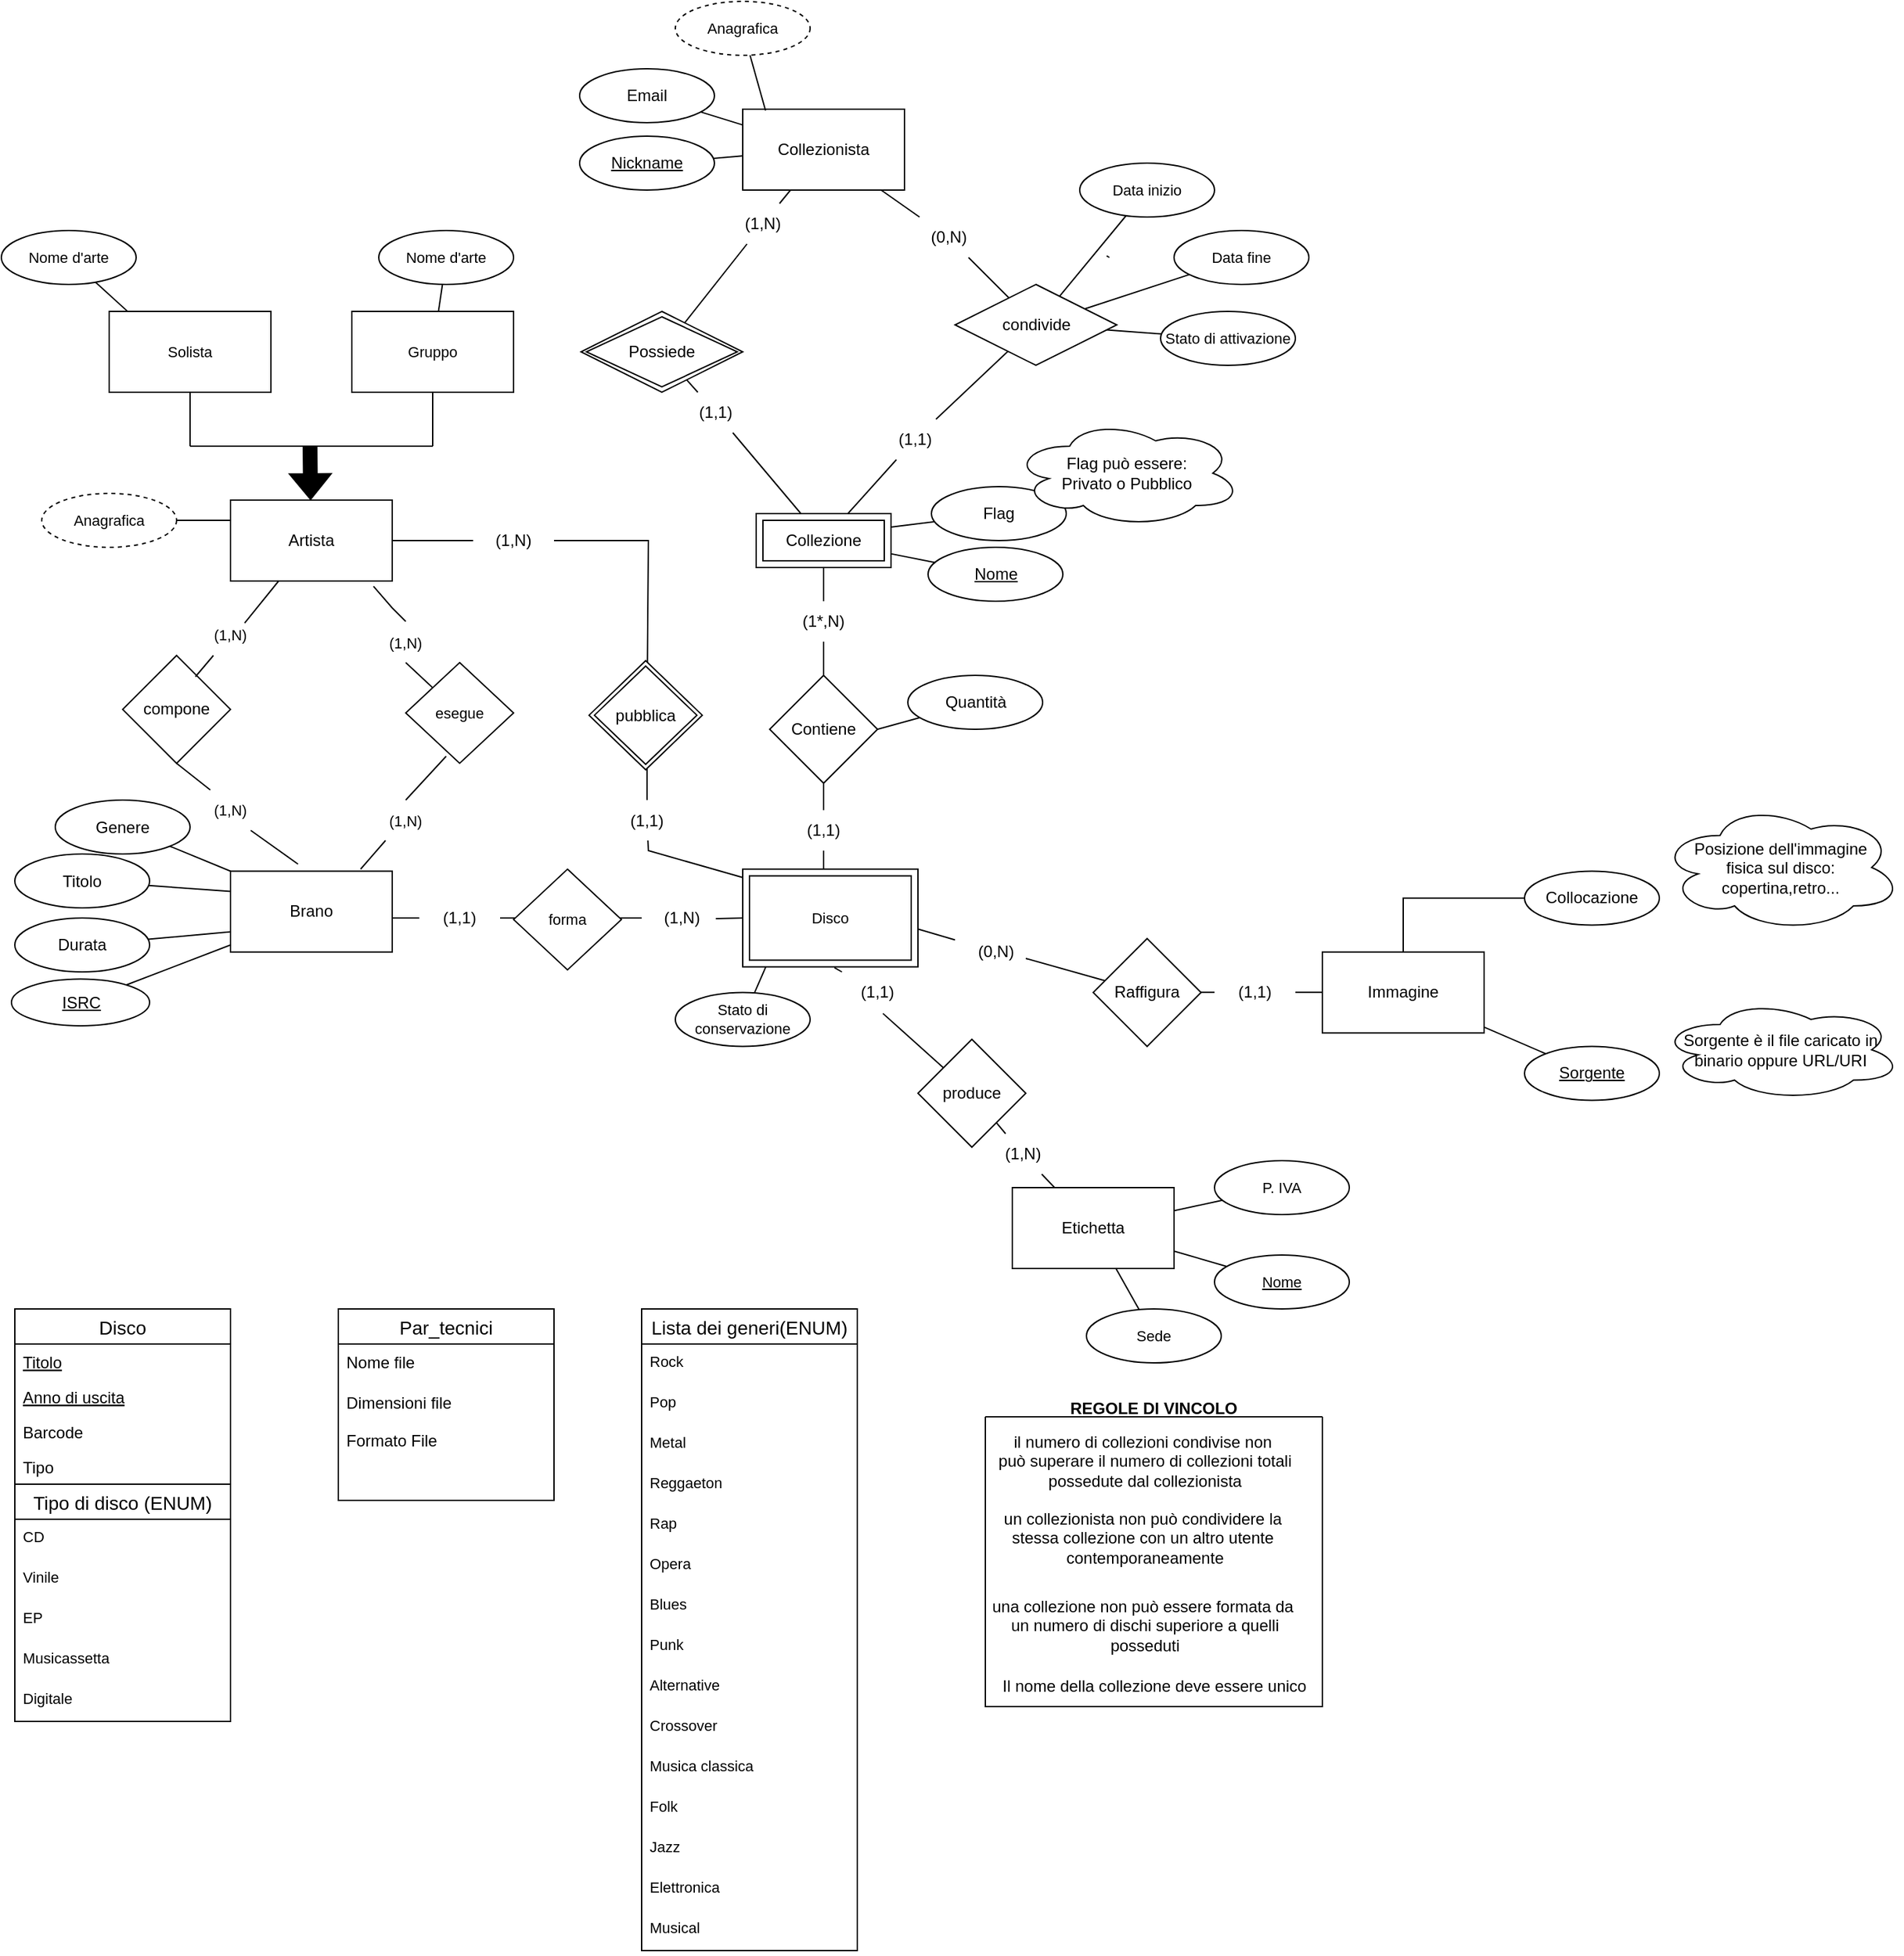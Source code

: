 <mxfile version="20.8.16" type="device" pages="2"><diagram id="vwt_ZmnHKVjrjZNjPfin" name="Iniziale"><mxGraphModel dx="2673" dy="1966" grid="1" gridSize="10" guides="1" tooltips="1" connect="1" arrows="1" fold="1" page="1" pageScale="1" pageWidth="850" pageHeight="1100" math="0" shadow="0"><root><mxCell id="0"/><mxCell id="1" parent="0"/><mxCell id="Zenqu6ZvIk7HY_p6ZdXk-1" value="" style="edgeStyle=orthogonalEdgeStyle;shape=connector;rounded=0;sketch=0;orthogonalLoop=1;jettySize=auto;html=1;shadow=0;labelBackgroundColor=default;strokeColor=default;fontFamily=Helvetica;fontSize=11;fontColor=default;endArrow=none;endFill=0;" parent="1" source="Iwm7hPla7-mZRjqaMsa8-1" target="Iwm7hPla7-mZRjqaMsa8-8" edge="1"><mxGeometry relative="1" as="geometry"/></mxCell><mxCell id="Iwm7hPla7-mZRjqaMsa8-1" value="Collocazione" style="ellipse;whiteSpace=wrap;html=1;align=center;" parent="1" vertex="1"><mxGeometry x="960" y="595.25" width="100" height="40" as="geometry"/></mxCell><mxCell id="Iwm7hPla7-mZRjqaMsa8-2" value="Sorgente" style="ellipse;whiteSpace=wrap;html=1;align=center;fontStyle=4;" parent="1" vertex="1"><mxGeometry x="960" y="725.25" width="100" height="40" as="geometry"/></mxCell><mxCell id="Iwm7hPla7-mZRjqaMsa8-3" value="" style="rounded=0;sketch=0;orthogonalLoop=1;jettySize=auto;html=1;shadow=0;strokeColor=default;endArrow=none;endFill=0;elbow=vertical;startArrow=none;" parent="1" source="Iwm7hPla7-mZRjqaMsa8-58" target="Iwm7hPla7-mZRjqaMsa8-25" edge="1"><mxGeometry relative="1" as="geometry"/></mxCell><mxCell id="Iwm7hPla7-mZRjqaMsa8-4" value="Collezionista" style="rounded=0;whiteSpace=wrap;html=1;" parent="1" vertex="1"><mxGeometry x="380" y="30" width="120" height="60" as="geometry"/></mxCell><mxCell id="Iwm7hPla7-mZRjqaMsa8-5" value="" style="edgeStyle=orthogonalEdgeStyle;rounded=0;orthogonalLoop=1;jettySize=auto;html=1;endArrow=none;startArrow=none;" parent="1" source="Iwm7hPla7-mZRjqaMsa8-69" edge="1"><mxGeometry relative="1" as="geometry"><mxPoint x="300" y="630" as="targetPoint"/></mxGeometry></mxCell><mxCell id="Iwm7hPla7-mZRjqaMsa8-7" style="edgeStyle=none;shape=connector;rounded=0;sketch=0;orthogonalLoop=1;jettySize=auto;html=1;shadow=0;labelBackgroundColor=default;strokeColor=default;fontFamily=Helvetica;fontSize=11;fontColor=default;endArrow=none;endFill=0;elbow=vertical;startArrow=none;" parent="1" source="Iwm7hPla7-mZRjqaMsa8-98" target="Iwm7hPla7-mZRjqaMsa8-13" edge="1"><mxGeometry relative="1" as="geometry"/></mxCell><mxCell id="Iwm7hPla7-mZRjqaMsa8-8" value="Immagine" style="rounded=0;whiteSpace=wrap;html=1;" parent="1" vertex="1"><mxGeometry x="810" y="655.25" width="120" height="60" as="geometry"/></mxCell><mxCell id="Iwm7hPla7-mZRjqaMsa8-9" value="" style="edgeStyle=orthogonalEdgeStyle;rounded=0;orthogonalLoop=1;jettySize=auto;html=1;endArrow=none;entryX=1;entryY=0.5;entryDx=0;entryDy=0;startArrow=none;" parent="1" source="Iwm7hPla7-mZRjqaMsa8-71" edge="1"><mxGeometry relative="1" as="geometry"><mxPoint x="120" y="630" as="targetPoint"/></mxGeometry></mxCell><mxCell id="Iwm7hPla7-mZRjqaMsa8-10" value="" style="edgeStyle=orthogonalEdgeStyle;rounded=0;orthogonalLoop=1;jettySize=auto;html=1;endArrow=none;startArrow=none;" parent="1" source="Iwm7hPla7-mZRjqaMsa8-67" edge="1"><mxGeometry relative="1" as="geometry"><mxPoint x="440" y="605.25" as="targetPoint"/></mxGeometry></mxCell><mxCell id="Iwm7hPla7-mZRjqaMsa8-11" value="Contiene" style="rhombus;whiteSpace=wrap;html=1;rounded=0;" parent="1" vertex="1"><mxGeometry x="400" y="450" width="80" height="80" as="geometry"/></mxCell><mxCell id="Iwm7hPla7-mZRjqaMsa8-12" style="edgeStyle=none;shape=connector;rounded=0;sketch=0;orthogonalLoop=1;jettySize=auto;html=1;entryX=1;entryY=0.5;entryDx=0;entryDy=0;shadow=0;labelBackgroundColor=default;strokeColor=default;fontFamily=Helvetica;fontSize=11;fontColor=default;endArrow=none;endFill=0;elbow=vertical;startArrow=none;" parent="1" source="Iwm7hPla7-mZRjqaMsa8-96" edge="1"><mxGeometry relative="1" as="geometry"><mxPoint x="500" y="635.25" as="targetPoint"/></mxGeometry></mxCell><mxCell id="Iwm7hPla7-mZRjqaMsa8-13" value="Raffigura" style="rhombus;whiteSpace=wrap;html=1;rounded=0;" parent="1" vertex="1"><mxGeometry x="640" y="645.25" width="80" height="80" as="geometry"/></mxCell><mxCell id="Iwm7hPla7-mZRjqaMsa8-14" value="" style="rounded=0;sketch=0;orthogonalLoop=1;jettySize=auto;html=1;shadow=0;strokeColor=default;endArrow=none;endFill=0;elbow=vertical;" parent="1" source="Iwm7hPla7-mZRjqaMsa8-15" target="Iwm7hPla7-mZRjqaMsa8-4" edge="1"><mxGeometry relative="1" as="geometry"/></mxCell><mxCell id="Iwm7hPla7-mZRjqaMsa8-15" value="Email" style="ellipse;whiteSpace=wrap;html=1;align=center;" parent="1" vertex="1"><mxGeometry x="259" width="100" height="40" as="geometry"/></mxCell><mxCell id="Iwm7hPla7-mZRjqaMsa8-16" value="" style="rounded=0;sketch=0;orthogonalLoop=1;jettySize=auto;html=1;shadow=0;strokeColor=default;endArrow=none;endFill=0;elbow=vertical;" parent="1" source="Iwm7hPla7-mZRjqaMsa8-17" target="Iwm7hPla7-mZRjqaMsa8-4" edge="1"><mxGeometry relative="1" as="geometry"/></mxCell><mxCell id="Iwm7hPla7-mZRjqaMsa8-17" value="Nickname" style="ellipse;whiteSpace=wrap;html=1;align=center;fontStyle=4;" parent="1" vertex="1"><mxGeometry x="259" y="50" width="100" height="40" as="geometry"/></mxCell><mxCell id="Iwm7hPla7-mZRjqaMsa8-18" value="" style="rounded=0;sketch=0;orthogonalLoop=1;jettySize=auto;html=1;shadow=0;strokeColor=default;endArrow=none;endFill=0;elbow=vertical;" parent="1" source="Iwm7hPla7-mZRjqaMsa8-19" target="Iwm7hPla7-mZRjqaMsa8-22" edge="1"><mxGeometry relative="1" as="geometry"/></mxCell><mxCell id="Iwm7hPla7-mZRjqaMsa8-19" value="&lt;u&gt;Nome&lt;/u&gt;" style="ellipse;whiteSpace=wrap;html=1;align=center;" parent="1" vertex="1"><mxGeometry x="517.5" y="355" width="100" height="40" as="geometry"/></mxCell><mxCell id="Iwm7hPla7-mZRjqaMsa8-20" value="" style="rounded=0;sketch=0;orthogonalLoop=1;jettySize=auto;html=1;shadow=0;strokeColor=default;endArrow=none;endFill=0;elbow=vertical;startArrow=none;" parent="1" source="Iwm7hPla7-mZRjqaMsa8-60" target="Iwm7hPla7-mZRjqaMsa8-25" edge="1"><mxGeometry relative="1" as="geometry"/></mxCell><mxCell id="Iwm7hPla7-mZRjqaMsa8-21" style="edgeStyle=none;rounded=0;sketch=0;orthogonalLoop=1;jettySize=auto;html=1;shadow=0;strokeColor=default;endArrow=none;endFill=0;elbow=vertical;entryX=0.5;entryY=0;entryDx=0;entryDy=0;startArrow=none;" parent="1" source="Iwm7hPla7-mZRjqaMsa8-65" target="Iwm7hPla7-mZRjqaMsa8-11" edge="1"><mxGeometry relative="1" as="geometry"/></mxCell><mxCell id="q2m9YsMxU4iMaZo4Z15J-3" style="edgeStyle=none;shape=connector;rounded=0;orthogonalLoop=1;jettySize=auto;html=1;labelBackgroundColor=default;strokeColor=default;fontFamily=Helvetica;fontSize=11;fontColor=default;endArrow=none;startArrow=none;" parent="1" source="q2m9YsMxU4iMaZo4Z15J-7" target="Iwm7hPla7-mZRjqaMsa8-48" edge="1"><mxGeometry relative="1" as="geometry"/></mxCell><mxCell id="Iwm7hPla7-mZRjqaMsa8-22" value="Collezione" style="shape=ext;margin=3;double=1;whiteSpace=wrap;html=1;align=center;" parent="1" vertex="1"><mxGeometry x="390" y="330" width="100" height="40" as="geometry"/></mxCell><mxCell id="Iwm7hPla7-mZRjqaMsa8-25" value="Possiede" style="shape=rhombus;double=1;perimeter=rhombusPerimeter;whiteSpace=wrap;html=1;align=center;" parent="1" vertex="1"><mxGeometry x="260" y="180" width="120" height="60" as="geometry"/></mxCell><mxCell id="n0KTzHT1gLQng2IL63Wh-8" style="edgeStyle=none;shape=connector;rounded=0;sketch=0;orthogonalLoop=1;jettySize=auto;html=1;entryX=0;entryY=0.75;entryDx=0;entryDy=0;shadow=0;labelBackgroundColor=default;strokeColor=default;fontFamily=Helvetica;fontSize=11;fontColor=default;endArrow=none;endFill=0;elbow=vertical;" parent="1" source="Iwm7hPla7-mZRjqaMsa8-28" target="n0KTzHT1gLQng2IL63Wh-4" edge="1"><mxGeometry relative="1" as="geometry"/></mxCell><mxCell id="Iwm7hPla7-mZRjqaMsa8-28" value="Durata" style="ellipse;whiteSpace=wrap;html=1;align=center;" parent="1" vertex="1"><mxGeometry x="-160" y="630" width="100" height="40" as="geometry"/></mxCell><mxCell id="Iwm7hPla7-mZRjqaMsa8-34" value="" style="rounded=0;sketch=0;orthogonalLoop=1;jettySize=auto;html=1;shadow=0;strokeColor=default;endArrow=none;endFill=0;elbow=vertical;" parent="1" source="Iwm7hPla7-mZRjqaMsa8-2" target="Iwm7hPla7-mZRjqaMsa8-8" edge="1"><mxGeometry relative="1" as="geometry"/></mxCell><mxCell id="Iwm7hPla7-mZRjqaMsa8-35" value="Disco" style="swimlane;fontStyle=0;childLayout=stackLayout;horizontal=1;startSize=26;horizontalStack=0;resizeParent=1;resizeParentMax=0;resizeLast=0;collapsible=1;marginBottom=0;align=center;fontSize=14;" parent="1" vertex="1"><mxGeometry x="-160" y="920" width="160" height="306" as="geometry"/></mxCell><mxCell id="Iwm7hPla7-mZRjqaMsa8-36" value="Titolo&#10;" style="text;strokeColor=none;fillColor=none;spacingLeft=4;spacingRight=4;overflow=hidden;rotatable=0;points=[[0,0.5],[1,0.5]];portConstraint=eastwest;fontSize=12;fontStyle=4" parent="Iwm7hPla7-mZRjqaMsa8-35" vertex="1"><mxGeometry y="26" width="160" height="26" as="geometry"/></mxCell><mxCell id="Iwm7hPla7-mZRjqaMsa8-37" value="Anno di uscita" style="text;strokeColor=none;fillColor=none;spacingLeft=4;spacingRight=4;overflow=hidden;rotatable=0;points=[[0,0.5],[1,0.5]];portConstraint=eastwest;fontSize=12;fontStyle=4" parent="Iwm7hPla7-mZRjqaMsa8-35" vertex="1"><mxGeometry y="52" width="160" height="26" as="geometry"/></mxCell><mxCell id="Iwm7hPla7-mZRjqaMsa8-38" value="Barcode" style="text;strokeColor=none;fillColor=none;spacingLeft=4;spacingRight=4;overflow=hidden;rotatable=0;points=[[0,0.5],[1,0.5]];portConstraint=eastwest;fontSize=12;fontStyle=0" parent="Iwm7hPla7-mZRjqaMsa8-35" vertex="1"><mxGeometry y="78" width="160" height="26" as="geometry"/></mxCell><mxCell id="Iwm7hPla7-mZRjqaMsa8-39" value="Tipo" style="text;strokeColor=none;fillColor=none;spacingLeft=4;spacingRight=4;overflow=hidden;rotatable=0;points=[[0,0.5],[1,0.5]];portConstraint=eastwest;fontSize=12;fontStyle=0" parent="Iwm7hPla7-mZRjqaMsa8-35" vertex="1"><mxGeometry y="104" width="160" height="26" as="geometry"/></mxCell><mxCell id="Iwm7hPla7-mZRjqaMsa8-40" value="Tipo di disco (ENUM)" style="swimlane;fontStyle=0;childLayout=stackLayout;horizontal=1;startSize=26;horizontalStack=0;resizeParent=1;resizeParentMax=0;resizeLast=0;collapsible=1;marginBottom=0;align=center;fontSize=14;fontFamily=Helvetica;fontColor=default;" parent="Iwm7hPla7-mZRjqaMsa8-35" vertex="1"><mxGeometry y="130" width="160" height="176" as="geometry"/></mxCell><mxCell id="Iwm7hPla7-mZRjqaMsa8-41" value="CD" style="text;strokeColor=none;fillColor=none;spacingLeft=4;spacingRight=4;overflow=hidden;rotatable=0;points=[[0,0.5],[1,0.5]];portConstraint=eastwest;fontSize=11;fontFamily=Helvetica;fontColor=default;" parent="Iwm7hPla7-mZRjqaMsa8-40" vertex="1"><mxGeometry y="26" width="160" height="30" as="geometry"/></mxCell><mxCell id="Iwm7hPla7-mZRjqaMsa8-42" value="Vinile" style="text;strokeColor=none;fillColor=none;spacingLeft=4;spacingRight=4;overflow=hidden;rotatable=0;points=[[0,0.5],[1,0.5]];portConstraint=eastwest;fontSize=11;fontFamily=Helvetica;fontColor=default;" parent="Iwm7hPla7-mZRjqaMsa8-40" vertex="1"><mxGeometry y="56" width="160" height="30" as="geometry"/></mxCell><mxCell id="Iwm7hPla7-mZRjqaMsa8-43" value="EP" style="text;strokeColor=none;fillColor=none;spacingLeft=4;spacingRight=4;overflow=hidden;rotatable=0;points=[[0,0.5],[1,0.5]];portConstraint=eastwest;fontSize=11;fontFamily=Helvetica;fontColor=default;" parent="Iwm7hPla7-mZRjqaMsa8-40" vertex="1"><mxGeometry y="86" width="160" height="30" as="geometry"/></mxCell><mxCell id="Iwm7hPla7-mZRjqaMsa8-44" value="Musicassetta" style="text;strokeColor=none;fillColor=none;spacingLeft=4;spacingRight=4;overflow=hidden;rotatable=0;points=[[0,0.5],[1,0.5]];portConstraint=eastwest;fontSize=11;fontFamily=Helvetica;fontColor=default;" parent="Iwm7hPla7-mZRjqaMsa8-40" vertex="1"><mxGeometry y="116" width="160" height="30" as="geometry"/></mxCell><mxCell id="Iwm7hPla7-mZRjqaMsa8-45" value="Digitale" style="text;strokeColor=none;fillColor=none;spacingLeft=4;spacingRight=4;overflow=hidden;rotatable=0;points=[[0,0.5],[1,0.5]];portConstraint=eastwest;fontSize=11;fontFamily=Helvetica;fontColor=default;" parent="Iwm7hPla7-mZRjqaMsa8-40" vertex="1"><mxGeometry y="146" width="160" height="30" as="geometry"/></mxCell><mxCell id="q2m9YsMxU4iMaZo4Z15J-4" style="edgeStyle=none;shape=connector;rounded=0;orthogonalLoop=1;jettySize=auto;html=1;labelBackgroundColor=default;strokeColor=default;fontFamily=Helvetica;fontSize=11;fontColor=default;endArrow=none;startArrow=none;" parent="1" source="q2m9YsMxU4iMaZo4Z15J-5" target="Iwm7hPla7-mZRjqaMsa8-4" edge="1"><mxGeometry relative="1" as="geometry"/></mxCell><mxCell id="Iwm7hPla7-mZRjqaMsa8-48" value="condivide" style="shape=rhombus;perimeter=rhombusPerimeter;whiteSpace=wrap;html=1;align=center;" parent="1" vertex="1"><mxGeometry x="537.5" y="160" width="120" height="60" as="geometry"/></mxCell><mxCell id="Iwm7hPla7-mZRjqaMsa8-49" style="edgeStyle=none;rounded=0;sketch=0;orthogonalLoop=1;jettySize=auto;html=1;shadow=0;strokeColor=default;endArrow=none;endFill=0;elbow=vertical;entryX=1;entryY=0.25;entryDx=0;entryDy=0;" parent="1" source="Iwm7hPla7-mZRjqaMsa8-50" target="Iwm7hPla7-mZRjqaMsa8-22" edge="1"><mxGeometry relative="1" as="geometry"/></mxCell><mxCell id="Iwm7hPla7-mZRjqaMsa8-50" value="Flag" style="ellipse;whiteSpace=wrap;html=1;align=center;" parent="1" vertex="1"><mxGeometry x="520" y="310" width="100" height="40" as="geometry"/></mxCell><mxCell id="Iwm7hPla7-mZRjqaMsa8-51" value="Flag può essere:&lt;br&gt;Privato o Pubblico" style="ellipse;shape=cloud;whiteSpace=wrap;html=1;align=center;" parent="1" vertex="1"><mxGeometry x="580" y="260" width="170" height="80" as="geometry"/></mxCell><mxCell id="Iwm7hPla7-mZRjqaMsa8-53" value="Par_tecnici" style="swimlane;fontStyle=0;childLayout=stackLayout;horizontal=1;startSize=26;horizontalStack=0;resizeParent=1;resizeParentMax=0;resizeLast=0;collapsible=1;marginBottom=0;align=center;fontSize=14;" parent="1" vertex="1"><mxGeometry x="80" y="920" width="160" height="142" as="geometry"/></mxCell><mxCell id="Iwm7hPla7-mZRjqaMsa8-55" value="Nome file" style="text;strokeColor=none;fillColor=none;spacingLeft=4;spacingRight=4;overflow=hidden;rotatable=0;points=[[0,0.5],[1,0.5]];portConstraint=eastwest;fontSize=12;" parent="Iwm7hPla7-mZRjqaMsa8-53" vertex="1"><mxGeometry y="26" width="160" height="30" as="geometry"/></mxCell><mxCell id="Iwm7hPla7-mZRjqaMsa8-56" value="Dimensioni file&#10;&#10;Formato File" style="text;strokeColor=none;fillColor=none;spacingLeft=4;spacingRight=4;overflow=hidden;rotatable=0;points=[[0,0.5],[1,0.5]];portConstraint=eastwest;fontSize=12;" parent="Iwm7hPla7-mZRjqaMsa8-53" vertex="1"><mxGeometry y="56" width="160" height="86" as="geometry"/></mxCell><mxCell id="Iwm7hPla7-mZRjqaMsa8-57" value="" style="rounded=0;sketch=0;orthogonalLoop=1;jettySize=auto;html=1;shadow=0;strokeColor=default;endArrow=none;endFill=0;elbow=vertical;" parent="1" source="Iwm7hPla7-mZRjqaMsa8-4" target="Iwm7hPla7-mZRjqaMsa8-58" edge="1"><mxGeometry relative="1" as="geometry"><mxPoint x="425" y="90" as="sourcePoint"/><mxPoint x="377" y="186" as="targetPoint"/></mxGeometry></mxCell><mxCell id="Iwm7hPla7-mZRjqaMsa8-58" value="(1,N)" style="text;html=1;strokeColor=none;fillColor=none;align=center;verticalAlign=middle;whiteSpace=wrap;rounded=0;" parent="1" vertex="1"><mxGeometry x="365" y="100" width="60" height="30" as="geometry"/></mxCell><mxCell id="Iwm7hPla7-mZRjqaMsa8-59" value="" style="rounded=0;sketch=0;orthogonalLoop=1;jettySize=auto;html=1;shadow=0;strokeColor=default;endArrow=none;endFill=0;elbow=vertical;" parent="1" source="Iwm7hPla7-mZRjqaMsa8-22" target="Iwm7hPla7-mZRjqaMsa8-60" edge="1"><mxGeometry relative="1" as="geometry"><mxPoint x="437.857" y="330" as="sourcePoint"/><mxPoint x="378.973" y="233.014" as="targetPoint"/></mxGeometry></mxCell><mxCell id="Iwm7hPla7-mZRjqaMsa8-60" value="(1,1)" style="text;html=1;strokeColor=none;fillColor=none;align=center;verticalAlign=middle;whiteSpace=wrap;rounded=0;" parent="1" vertex="1"><mxGeometry x="330" y="240" width="60" height="30" as="geometry"/></mxCell><mxCell id="Iwm7hPla7-mZRjqaMsa8-64" value="" style="edgeStyle=none;rounded=0;sketch=0;orthogonalLoop=1;jettySize=auto;html=1;shadow=0;strokeColor=default;endArrow=none;endFill=0;elbow=vertical;entryX=0.5;entryY=0;entryDx=0;entryDy=0;" parent="1" source="Iwm7hPla7-mZRjqaMsa8-22" target="Iwm7hPla7-mZRjqaMsa8-65" edge="1"><mxGeometry relative="1" as="geometry"><mxPoint x="448" y="370" as="sourcePoint"/><mxPoint x="440" y="450" as="targetPoint"/></mxGeometry></mxCell><mxCell id="Iwm7hPla7-mZRjqaMsa8-65" value="(1*,N)" style="text;html=1;strokeColor=none;fillColor=none;align=center;verticalAlign=middle;whiteSpace=wrap;rounded=0;" parent="1" vertex="1"><mxGeometry x="410" y="395" width="60" height="30" as="geometry"/></mxCell><mxCell id="Iwm7hPla7-mZRjqaMsa8-66" value="" style="edgeStyle=orthogonalEdgeStyle;rounded=0;orthogonalLoop=1;jettySize=auto;html=1;endArrow=none;" parent="1" source="Iwm7hPla7-mZRjqaMsa8-11" target="Iwm7hPla7-mZRjqaMsa8-67" edge="1"><mxGeometry relative="1" as="geometry"><mxPoint x="440" y="530" as="sourcePoint"/><mxPoint x="440" y="600" as="targetPoint"/></mxGeometry></mxCell><mxCell id="Iwm7hPla7-mZRjqaMsa8-67" value="(1,1)" style="text;html=1;strokeColor=none;fillColor=none;align=center;verticalAlign=middle;whiteSpace=wrap;rounded=0;" parent="1" vertex="1"><mxGeometry x="410" y="550" width="60" height="30" as="geometry"/></mxCell><mxCell id="Iwm7hPla7-mZRjqaMsa8-68" value="" style="edgeStyle=orthogonalEdgeStyle;rounded=0;orthogonalLoop=1;jettySize=auto;html=1;endArrow=none;" parent="1" target="Iwm7hPla7-mZRjqaMsa8-69" edge="1"><mxGeometry relative="1" as="geometry"><mxPoint x="380" y="630" as="sourcePoint"/><mxPoint x="300" y="630.0" as="targetPoint"/></mxGeometry></mxCell><mxCell id="Iwm7hPla7-mZRjqaMsa8-69" value="(1,N)" style="text;html=1;strokeColor=none;fillColor=none;align=center;verticalAlign=middle;whiteSpace=wrap;rounded=0;" parent="1" vertex="1"><mxGeometry x="305" y="615" width="60" height="30" as="geometry"/></mxCell><mxCell id="Iwm7hPla7-mZRjqaMsa8-70" value="" style="edgeStyle=orthogonalEdgeStyle;rounded=0;orthogonalLoop=1;jettySize=auto;html=1;endArrow=none;entryX=1;entryY=0.5;entryDx=0;entryDy=0;" parent="1" target="Iwm7hPla7-mZRjqaMsa8-71" edge="1"><mxGeometry relative="1" as="geometry"><mxPoint x="120" y="630.0" as="targetPoint"/><mxPoint x="220" y="630" as="sourcePoint"/></mxGeometry></mxCell><mxCell id="Iwm7hPla7-mZRjqaMsa8-71" value="(1,1)" style="text;html=1;strokeColor=none;fillColor=none;align=center;verticalAlign=middle;whiteSpace=wrap;rounded=0;" parent="1" vertex="1"><mxGeometry x="140" y="615" width="60" height="30" as="geometry"/></mxCell><mxCell id="Iwm7hPla7-mZRjqaMsa8-72" value="REGOLE DI VINCOLO&#10;" style="swimlane;startSize=0;" parent="1" vertex="1"><mxGeometry x="560" y="1000" width="250" height="215" as="geometry"><mxRectangle x="560" y="1000" width="160" height="30" as="alternateBounds"/></mxGeometry></mxCell><mxCell id="Iwm7hPla7-mZRjqaMsa8-73" value="il numero di collezioni condivise non&amp;nbsp;&lt;br&gt;può superare il numero di collezioni totali&lt;br&gt;possedute dal collezionista&lt;br&gt;&amp;nbsp;" style="text;html=1;align=center;verticalAlign=middle;resizable=0;points=[];autosize=1;strokeColor=none;fillColor=none;" parent="Iwm7hPla7-mZRjqaMsa8-72" vertex="1"><mxGeometry x="-2.5" y="5" width="240" height="70" as="geometry"/></mxCell><mxCell id="Iwm7hPla7-mZRjqaMsa8-74" value="un collezionista non può condividere la&amp;nbsp;&lt;br&gt;stessa collezione con un altro utente&amp;nbsp;&lt;br&gt;contemporaneamente" style="text;html=1;align=center;verticalAlign=middle;resizable=0;points=[];autosize=1;strokeColor=none;fillColor=none;" parent="Iwm7hPla7-mZRjqaMsa8-72" vertex="1"><mxGeometry x="2.5" y="60" width="230" height="60" as="geometry"/></mxCell><mxCell id="Iwm7hPla7-mZRjqaMsa8-75" value="una collezione non può essere formata da&amp;nbsp;&lt;br&gt;un numero di dischi superiore a quelli&lt;br&gt;posseduti" style="text;html=1;align=center;verticalAlign=middle;resizable=0;points=[];autosize=1;strokeColor=none;fillColor=none;" parent="Iwm7hPla7-mZRjqaMsa8-72" vertex="1"><mxGeometry x="-7.5" y="125" width="250" height="60" as="geometry"/></mxCell><mxCell id="Iwm7hPla7-mZRjqaMsa8-76" value="Il nome della collezione deve essere unico" style="text;html=1;align=center;verticalAlign=middle;resizable=0;points=[];autosize=1;strokeColor=none;fillColor=none;" parent="Iwm7hPla7-mZRjqaMsa8-72" vertex="1"><mxGeometry y="185" width="250" height="30" as="geometry"/></mxCell><mxCell id="Iwm7hPla7-mZRjqaMsa8-77" value="Artista" style="rounded=0;whiteSpace=wrap;html=1;" parent="1" vertex="1"><mxGeometry y="320" width="120" height="60" as="geometry"/></mxCell><mxCell id="Iwm7hPla7-mZRjqaMsa8-79" value="" style="edgeStyle=none;shape=connector;rounded=0;sketch=0;orthogonalLoop=1;jettySize=auto;html=1;shadow=0;labelBackgroundColor=default;strokeColor=default;fontFamily=Helvetica;fontSize=11;fontColor=default;endArrow=none;endFill=0;elbow=vertical;startArrow=none;" parent="1" source="Iwm7hPla7-mZRjqaMsa8-85" target="Iwm7hPla7-mZRjqaMsa8-83" edge="1"><mxGeometry relative="1" as="geometry"/></mxCell><mxCell id="Iwm7hPla7-mZRjqaMsa8-80" value="Etichetta" style="rounded=0;whiteSpace=wrap;html=1;" parent="1" vertex="1"><mxGeometry x="580" y="830" width="120" height="60" as="geometry"/></mxCell><mxCell id="Iwm7hPla7-mZRjqaMsa8-81" value="compone" style="rhombus;whiteSpace=wrap;html=1;rounded=0;" parent="1" vertex="1"><mxGeometry x="-80" y="435.25" width="80" height="80" as="geometry"/></mxCell><mxCell id="Iwm7hPla7-mZRjqaMsa8-82" value="" style="edgeStyle=none;shape=connector;rounded=0;sketch=0;orthogonalLoop=1;jettySize=auto;html=1;shadow=0;labelBackgroundColor=default;strokeColor=default;fontFamily=Helvetica;fontSize=11;fontColor=default;endArrow=none;endFill=0;elbow=vertical;entryX=0.567;entryY=1.027;entryDx=0;entryDy=0;entryPerimeter=0;startArrow=none;" parent="1" source="Iwm7hPla7-mZRjqaMsa8-87" edge="1"><mxGeometry relative="1" as="geometry"><mxPoint x="448.04" y="666.87" as="targetPoint"/></mxGeometry></mxCell><mxCell id="Iwm7hPla7-mZRjqaMsa8-83" value="produce" style="rhombus;whiteSpace=wrap;html=1;rounded=0;" parent="1" vertex="1"><mxGeometry x="510" y="720" width="80" height="80" as="geometry"/></mxCell><mxCell id="Iwm7hPla7-mZRjqaMsa8-84" value="" style="edgeStyle=none;shape=connector;rounded=0;sketch=0;orthogonalLoop=1;jettySize=auto;html=1;shadow=0;labelBackgroundColor=default;strokeColor=default;fontFamily=Helvetica;fontSize=11;fontColor=default;endArrow=none;endFill=0;elbow=vertical;" parent="1" source="Iwm7hPla7-mZRjqaMsa8-80" target="Iwm7hPla7-mZRjqaMsa8-85" edge="1"><mxGeometry relative="1" as="geometry"><mxPoint x="613" y="830" as="sourcePoint"/><mxPoint x="568.947" y="781.053" as="targetPoint"/></mxGeometry></mxCell><mxCell id="Iwm7hPla7-mZRjqaMsa8-85" value="(1,N)" style="text;html=1;strokeColor=none;fillColor=none;align=center;verticalAlign=middle;whiteSpace=wrap;rounded=0;" parent="1" vertex="1"><mxGeometry x="557.5" y="790" width="60" height="30" as="geometry"/></mxCell><mxCell id="Iwm7hPla7-mZRjqaMsa8-86" value="" style="edgeStyle=none;shape=connector;rounded=0;sketch=0;orthogonalLoop=1;jettySize=auto;html=1;shadow=0;labelBackgroundColor=default;strokeColor=default;fontFamily=Helvetica;fontSize=11;fontColor=default;endArrow=none;endFill=0;elbow=vertical;entryX=0.567;entryY=1.027;entryDx=0;entryDy=0;entryPerimeter=0;" parent="1" source="Iwm7hPla7-mZRjqaMsa8-83" target="Iwm7hPla7-mZRjqaMsa8-87" edge="1"><mxGeometry relative="1" as="geometry"><mxPoint x="529.643" y="740.357" as="sourcePoint"/><mxPoint x="448.04" y="661.62" as="targetPoint"/></mxGeometry></mxCell><mxCell id="Iwm7hPla7-mZRjqaMsa8-87" value="(1,1)" style="text;html=1;strokeColor=none;fillColor=none;align=center;verticalAlign=middle;whiteSpace=wrap;rounded=0;" parent="1" vertex="1"><mxGeometry x="450" y="670" width="60" height="30" as="geometry"/></mxCell><mxCell id="Iwm7hPla7-mZRjqaMsa8-95" value="" style="edgeStyle=none;shape=connector;rounded=0;sketch=0;orthogonalLoop=1;jettySize=auto;html=1;shadow=0;labelBackgroundColor=default;strokeColor=default;fontFamily=Helvetica;fontSize=11;fontColor=default;endArrow=none;endFill=0;elbow=vertical;" parent="1" source="Iwm7hPla7-mZRjqaMsa8-13" edge="1"><mxGeometry relative="1" as="geometry"><mxPoint x="649.394" y="675.856" as="sourcePoint"/><mxPoint x="590" y="660" as="targetPoint"/></mxGeometry></mxCell><mxCell id="Iwm7hPla7-mZRjqaMsa8-96" value="(0,N)" style="text;html=1;strokeColor=none;fillColor=none;align=center;verticalAlign=middle;whiteSpace=wrap;rounded=0;" parent="1" vertex="1"><mxGeometry x="537.5" y="640" width="60" height="30" as="geometry"/></mxCell><mxCell id="Iwm7hPla7-mZRjqaMsa8-97" value="" style="edgeStyle=none;shape=connector;rounded=0;sketch=0;orthogonalLoop=1;jettySize=auto;html=1;shadow=0;labelBackgroundColor=default;strokeColor=default;fontFamily=Helvetica;fontSize=11;fontColor=default;endArrow=none;endFill=0;elbow=vertical;" parent="1" source="Iwm7hPla7-mZRjqaMsa8-8" target="Iwm7hPla7-mZRjqaMsa8-98" edge="1"><mxGeometry relative="1" as="geometry"><mxPoint x="810" y="685.25" as="sourcePoint"/><mxPoint x="720" y="685.25" as="targetPoint"/></mxGeometry></mxCell><mxCell id="Iwm7hPla7-mZRjqaMsa8-98" value="(1,1)" style="text;html=1;strokeColor=none;fillColor=none;align=center;verticalAlign=middle;whiteSpace=wrap;rounded=0;" parent="1" vertex="1"><mxGeometry x="730" y="670" width="60" height="30" as="geometry"/></mxCell><mxCell id="Iwm7hPla7-mZRjqaMsa8-99" style="edgeStyle=none;shape=connector;rounded=0;sketch=0;orthogonalLoop=1;jettySize=auto;html=1;shadow=0;labelBackgroundColor=default;strokeColor=default;fontFamily=Helvetica;fontSize=11;fontColor=default;endArrow=none;endFill=0;elbow=vertical;entryX=0.128;entryY=0.026;entryDx=0;entryDy=0;entryPerimeter=0;" parent="1" source="Iwm7hPla7-mZRjqaMsa8-100" target="czn-KqzEx1_UJOF4n-0M-7" edge="1"><mxGeometry relative="1" as="geometry"/></mxCell><mxCell id="Iwm7hPla7-mZRjqaMsa8-100" value="Nome d'arte" style="ellipse;whiteSpace=wrap;html=1;align=center;fontFamily=Helvetica;fontSize=11;fontColor=default;" parent="1" vertex="1"><mxGeometry x="-170" y="120" width="100" height="40" as="geometry"/></mxCell><mxCell id="Iwm7hPla7-mZRjqaMsa8-103" style="edgeStyle=none;shape=connector;rounded=0;sketch=0;orthogonalLoop=1;jettySize=auto;html=1;shadow=0;labelBackgroundColor=default;strokeColor=default;fontFamily=Helvetica;fontSize=11;fontColor=default;endArrow=none;endFill=0;elbow=vertical;" parent="1" source="Iwm7hPla7-mZRjqaMsa8-104" target="Iwm7hPla7-mZRjqaMsa8-80" edge="1"><mxGeometry relative="1" as="geometry"/></mxCell><mxCell id="Iwm7hPla7-mZRjqaMsa8-104" value="P. IVA" style="ellipse;whiteSpace=wrap;html=1;align=center;fontFamily=Helvetica;fontSize=11;fontColor=default;" parent="1" vertex="1"><mxGeometry x="730" y="810" width="100" height="40" as="geometry"/></mxCell><mxCell id="Iwm7hPla7-mZRjqaMsa8-105" style="edgeStyle=none;shape=connector;rounded=0;sketch=0;orthogonalLoop=1;jettySize=auto;html=1;shadow=0;labelBackgroundColor=default;strokeColor=default;fontFamily=Helvetica;fontSize=11;fontColor=default;endArrow=none;endFill=0;elbow=vertical;" parent="1" source="Iwm7hPla7-mZRjqaMsa8-106" target="Iwm7hPla7-mZRjqaMsa8-80" edge="1"><mxGeometry relative="1" as="geometry"/></mxCell><mxCell id="Iwm7hPla7-mZRjqaMsa8-106" value="Nome" style="ellipse;whiteSpace=wrap;html=1;align=center;fontStyle=4;fontFamily=Helvetica;fontSize=11;fontColor=default;" parent="1" vertex="1"><mxGeometry x="730" y="880" width="100" height="40" as="geometry"/></mxCell><mxCell id="Iwm7hPla7-mZRjqaMsa8-107" style="edgeStyle=none;shape=connector;rounded=0;sketch=0;orthogonalLoop=1;jettySize=auto;html=1;shadow=0;labelBackgroundColor=default;strokeColor=default;fontFamily=Helvetica;fontSize=11;fontColor=default;endArrow=none;endFill=0;elbow=vertical;" parent="1" source="Iwm7hPla7-mZRjqaMsa8-108" target="Iwm7hPla7-mZRjqaMsa8-80" edge="1"><mxGeometry relative="1" as="geometry"/></mxCell><mxCell id="Iwm7hPla7-mZRjqaMsa8-108" value="Sede" style="ellipse;whiteSpace=wrap;html=1;align=center;fontFamily=Helvetica;fontSize=11;fontColor=default;" parent="1" vertex="1"><mxGeometry x="635" y="920" width="100" height="40" as="geometry"/></mxCell><mxCell id="Iwm7hPla7-mZRjqaMsa8-109" value="Lista dei generi(ENUM)" style="swimlane;fontStyle=0;childLayout=stackLayout;horizontal=1;startSize=26;horizontalStack=0;resizeParent=1;resizeParentMax=0;resizeLast=0;collapsible=1;marginBottom=0;align=center;fontSize=14;fontFamily=Helvetica;fontColor=default;" parent="1" vertex="1"><mxGeometry x="305" y="920" width="160" height="476" as="geometry"/></mxCell><mxCell id="Iwm7hPla7-mZRjqaMsa8-110" value="Rock&#10;" style="text;strokeColor=none;fillColor=none;spacingLeft=4;spacingRight=4;overflow=hidden;rotatable=0;points=[[0,0.5],[1,0.5]];portConstraint=eastwest;fontSize=11;fontFamily=Helvetica;fontColor=default;" parent="Iwm7hPla7-mZRjqaMsa8-109" vertex="1"><mxGeometry y="26" width="160" height="30" as="geometry"/></mxCell><mxCell id="Iwm7hPla7-mZRjqaMsa8-111" value="Pop" style="text;strokeColor=none;fillColor=none;spacingLeft=4;spacingRight=4;overflow=hidden;rotatable=0;points=[[0,0.5],[1,0.5]];portConstraint=eastwest;fontSize=11;fontFamily=Helvetica;fontColor=default;" parent="Iwm7hPla7-mZRjqaMsa8-109" vertex="1"><mxGeometry y="56" width="160" height="30" as="geometry"/></mxCell><mxCell id="Iwm7hPla7-mZRjqaMsa8-112" value="Metal" style="text;strokeColor=none;fillColor=none;spacingLeft=4;spacingRight=4;overflow=hidden;rotatable=0;points=[[0,0.5],[1,0.5]];portConstraint=eastwest;fontSize=11;fontFamily=Helvetica;fontColor=default;" parent="Iwm7hPla7-mZRjqaMsa8-109" vertex="1"><mxGeometry y="86" width="160" height="30" as="geometry"/></mxCell><mxCell id="Iwm7hPla7-mZRjqaMsa8-113" value="Reggaeton" style="text;strokeColor=none;fillColor=none;spacingLeft=4;spacingRight=4;overflow=hidden;rotatable=0;points=[[0,0.5],[1,0.5]];portConstraint=eastwest;fontSize=11;fontFamily=Helvetica;fontColor=default;" parent="Iwm7hPla7-mZRjqaMsa8-109" vertex="1"><mxGeometry y="116" width="160" height="30" as="geometry"/></mxCell><mxCell id="Iwm7hPla7-mZRjqaMsa8-114" value="Rap" style="text;strokeColor=none;fillColor=none;spacingLeft=4;spacingRight=4;overflow=hidden;rotatable=0;points=[[0,0.5],[1,0.5]];portConstraint=eastwest;fontSize=11;fontFamily=Helvetica;fontColor=default;" parent="Iwm7hPla7-mZRjqaMsa8-109" vertex="1"><mxGeometry y="146" width="160" height="30" as="geometry"/></mxCell><mxCell id="Iwm7hPla7-mZRjqaMsa8-115" value="Opera" style="text;strokeColor=none;fillColor=none;spacingLeft=4;spacingRight=4;overflow=hidden;rotatable=0;points=[[0,0.5],[1,0.5]];portConstraint=eastwest;fontSize=11;fontFamily=Helvetica;fontColor=default;" parent="Iwm7hPla7-mZRjqaMsa8-109" vertex="1"><mxGeometry y="176" width="160" height="30" as="geometry"/></mxCell><mxCell id="Iwm7hPla7-mZRjqaMsa8-116" value="Blues" style="text;strokeColor=none;fillColor=none;spacingLeft=4;spacingRight=4;overflow=hidden;rotatable=0;points=[[0,0.5],[1,0.5]];portConstraint=eastwest;fontSize=11;fontFamily=Helvetica;fontColor=default;" parent="Iwm7hPla7-mZRjqaMsa8-109" vertex="1"><mxGeometry y="206" width="160" height="30" as="geometry"/></mxCell><mxCell id="Iwm7hPla7-mZRjqaMsa8-117" value="Punk" style="text;strokeColor=none;fillColor=none;spacingLeft=4;spacingRight=4;overflow=hidden;rotatable=0;points=[[0,0.5],[1,0.5]];portConstraint=eastwest;fontSize=11;fontFamily=Helvetica;fontColor=default;" parent="Iwm7hPla7-mZRjqaMsa8-109" vertex="1"><mxGeometry y="236" width="160" height="30" as="geometry"/></mxCell><mxCell id="Iwm7hPla7-mZRjqaMsa8-118" value="Alternative" style="text;strokeColor=none;fillColor=none;spacingLeft=4;spacingRight=4;overflow=hidden;rotatable=0;points=[[0,0.5],[1,0.5]];portConstraint=eastwest;fontSize=11;fontFamily=Helvetica;fontColor=default;" parent="Iwm7hPla7-mZRjqaMsa8-109" vertex="1"><mxGeometry y="266" width="160" height="30" as="geometry"/></mxCell><mxCell id="Iwm7hPla7-mZRjqaMsa8-119" value="Crossover" style="text;strokeColor=none;fillColor=none;spacingLeft=4;spacingRight=4;overflow=hidden;rotatable=0;points=[[0,0.5],[1,0.5]];portConstraint=eastwest;fontSize=11;fontFamily=Helvetica;fontColor=default;" parent="Iwm7hPla7-mZRjqaMsa8-109" vertex="1"><mxGeometry y="296" width="160" height="30" as="geometry"/></mxCell><mxCell id="Iwm7hPla7-mZRjqaMsa8-120" value="Musica classica" style="text;strokeColor=none;fillColor=none;spacingLeft=4;spacingRight=4;overflow=hidden;rotatable=0;points=[[0,0.5],[1,0.5]];portConstraint=eastwest;fontSize=11;fontFamily=Helvetica;fontColor=default;" parent="Iwm7hPla7-mZRjqaMsa8-109" vertex="1"><mxGeometry y="326" width="160" height="30" as="geometry"/></mxCell><mxCell id="Iwm7hPla7-mZRjqaMsa8-121" value="Folk" style="text;strokeColor=none;fillColor=none;spacingLeft=4;spacingRight=4;overflow=hidden;rotatable=0;points=[[0,0.5],[1,0.5]];portConstraint=eastwest;fontSize=11;fontFamily=Helvetica;fontColor=default;" parent="Iwm7hPla7-mZRjqaMsa8-109" vertex="1"><mxGeometry y="356" width="160" height="30" as="geometry"/></mxCell><mxCell id="Iwm7hPla7-mZRjqaMsa8-122" value="Jazz" style="text;strokeColor=none;fillColor=none;spacingLeft=4;spacingRight=4;overflow=hidden;rotatable=0;points=[[0,0.5],[1,0.5]];portConstraint=eastwest;fontSize=11;fontFamily=Helvetica;fontColor=default;" parent="Iwm7hPla7-mZRjqaMsa8-109" vertex="1"><mxGeometry y="386" width="160" height="30" as="geometry"/></mxCell><mxCell id="Iwm7hPla7-mZRjqaMsa8-123" value="Elettronica" style="text;strokeColor=none;fillColor=none;spacingLeft=4;spacingRight=4;overflow=hidden;rotatable=0;points=[[0,0.5],[1,0.5]];portConstraint=eastwest;fontSize=11;fontFamily=Helvetica;fontColor=default;" parent="Iwm7hPla7-mZRjqaMsa8-109" vertex="1"><mxGeometry y="416" width="160" height="30" as="geometry"/></mxCell><mxCell id="Iwm7hPla7-mZRjqaMsa8-124" value="Musical" style="text;strokeColor=none;fillColor=none;spacingLeft=4;spacingRight=4;overflow=hidden;rotatable=0;points=[[0,0.5],[1,0.5]];portConstraint=eastwest;fontSize=11;fontFamily=Helvetica;fontColor=default;" parent="Iwm7hPla7-mZRjqaMsa8-109" vertex="1"><mxGeometry y="446" width="160" height="30" as="geometry"/></mxCell><mxCell id="n0KTzHT1gLQng2IL63Wh-6" style="edgeStyle=none;shape=connector;rounded=0;sketch=0;orthogonalLoop=1;jettySize=auto;html=1;entryX=0;entryY=0;entryDx=0;entryDy=0;shadow=0;labelBackgroundColor=default;strokeColor=default;fontFamily=Helvetica;fontSize=11;fontColor=default;endArrow=none;endFill=0;elbow=vertical;" parent="1" source="Iwm7hPla7-mZRjqaMsa8-125" target="n0KTzHT1gLQng2IL63Wh-4" edge="1"><mxGeometry relative="1" as="geometry"/></mxCell><mxCell id="Iwm7hPla7-mZRjqaMsa8-125" value="Genere" style="ellipse;whiteSpace=wrap;html=1;align=center;" parent="1" vertex="1"><mxGeometry x="-130" y="542.5" width="100" height="40" as="geometry"/></mxCell><mxCell id="Iwm7hPla7-mZRjqaMsa8-126" style="edgeStyle=none;shape=connector;rounded=0;sketch=0;orthogonalLoop=1;jettySize=auto;html=1;exitX=0.5;exitY=1;exitDx=0;exitDy=0;shadow=0;labelBackgroundColor=default;strokeColor=default;fontFamily=Helvetica;fontSize=11;fontColor=default;endArrow=none;endFill=0;elbow=vertical;" parent="1" source="Iwm7hPla7-mZRjqaMsa8-28" target="Iwm7hPla7-mZRjqaMsa8-28" edge="1"><mxGeometry relative="1" as="geometry"/></mxCell><mxCell id="Iwm7hPla7-mZRjqaMsa8-129" value="esegue" style="rhombus;whiteSpace=wrap;html=1;fontSize=11;" parent="1" vertex="1"><mxGeometry x="130" y="440.5" width="80" height="74.75" as="geometry"/></mxCell><mxCell id="Iwm7hPla7-mZRjqaMsa8-130" value="(1,N)" style="text;html=1;strokeColor=none;fillColor=none;align=center;verticalAlign=middle;whiteSpace=wrap;rounded=0;fontSize=11;fontFamily=Helvetica;fontColor=default;" parent="1" vertex="1"><mxGeometry x="100" y="542.5" width="60" height="30" as="geometry"/></mxCell><mxCell id="Iwm7hPla7-mZRjqaMsa8-131" style="edgeStyle=none;shape=connector;rounded=0;sketch=0;orthogonalLoop=1;jettySize=auto;html=1;entryX=1;entryY=0.5;entryDx=0;entryDy=0;shadow=0;labelBackgroundColor=default;strokeColor=default;fontFamily=Helvetica;fontSize=11;fontColor=default;endArrow=none;endFill=0;elbow=vertical;startArrow=none;" parent="1" source="Iwm7hPla7-mZRjqaMsa8-135" target="Iwm7hPla7-mZRjqaMsa8-77" edge="1"><mxGeometry relative="1" as="geometry"><Array as="points"/></mxGeometry></mxCell><mxCell id="Iwm7hPla7-mZRjqaMsa8-132" value="" style="edgeStyle=none;shape=connector;rounded=0;sketch=0;orthogonalLoop=1;jettySize=auto;html=1;shadow=0;labelBackgroundColor=default;strokeColor=default;fontFamily=Helvetica;fontSize=11;fontColor=default;endArrow=none;endFill=0;elbow=vertical;entryX=0.155;entryY=0;entryDx=0;entryDy=0;entryPerimeter=0;startArrow=none;" parent="1" source="Iwm7hPla7-mZRjqaMsa8-137" edge="1"><mxGeometry relative="1" as="geometry"><Array as="points"><mxPoint x="310" y="580"/></Array><mxPoint x="398.6" y="605.25" as="targetPoint"/></mxGeometry></mxCell><mxCell id="Iwm7hPla7-mZRjqaMsa8-134" value="" style="edgeStyle=none;shape=connector;rounded=0;sketch=0;orthogonalLoop=1;jettySize=auto;html=1;entryX=1;entryY=0.5;entryDx=0;entryDy=0;shadow=0;labelBackgroundColor=default;strokeColor=default;fontFamily=Helvetica;fontSize=11;fontColor=default;endArrow=none;endFill=0;elbow=vertical;" parent="1" target="Iwm7hPla7-mZRjqaMsa8-135" edge="1"><mxGeometry relative="1" as="geometry"><mxPoint x="309.29" y="440.771" as="sourcePoint"/><mxPoint x="120" y="350" as="targetPoint"/><Array as="points"><mxPoint x="310" y="350"/></Array></mxGeometry></mxCell><mxCell id="Iwm7hPla7-mZRjqaMsa8-135" value="(1,N)" style="text;html=1;strokeColor=none;fillColor=none;align=center;verticalAlign=middle;whiteSpace=wrap;rounded=0;" parent="1" vertex="1"><mxGeometry x="180" y="335" width="60" height="30" as="geometry"/></mxCell><mxCell id="Iwm7hPla7-mZRjqaMsa8-136" value="" style="edgeStyle=none;shape=connector;rounded=0;sketch=0;orthogonalLoop=1;jettySize=auto;html=1;shadow=0;labelBackgroundColor=default;strokeColor=default;fontFamily=Helvetica;fontSize=11;fontColor=default;endArrow=none;endFill=0;elbow=vertical;entryX=0.5;entryY=0;entryDx=0;entryDy=0;" parent="1" target="Iwm7hPla7-mZRjqaMsa8-137" edge="1"><mxGeometry relative="1" as="geometry"><mxPoint x="309" y="515.25" as="sourcePoint"/><mxPoint x="398.6" y="600" as="targetPoint"/><Array as="points"/></mxGeometry></mxCell><mxCell id="Iwm7hPla7-mZRjqaMsa8-137" value="(1,1)" style="text;html=1;strokeColor=none;fillColor=none;align=center;verticalAlign=middle;whiteSpace=wrap;rounded=0;" parent="1" vertex="1"><mxGeometry x="279" y="542.5" width="60" height="30" as="geometry"/></mxCell><mxCell id="Iwm7hPla7-mZRjqaMsa8-140" value="" style="endArrow=none;html=1;rounded=0;" parent="1" edge="1"><mxGeometry width="50" height="50" relative="1" as="geometry"><mxPoint x="650" y="138.824" as="sourcePoint"/><mxPoint x="652" y="140" as="targetPoint"/></mxGeometry></mxCell><mxCell id="Iwm7hPla7-mZRjqaMsa8-153" value="Sorgente è il file caricato in binario oppure URL/URI" style="ellipse;shape=cloud;whiteSpace=wrap;html=1;align=center;" parent="1" vertex="1"><mxGeometry x="1060" y="690.25" width="180" height="75" as="geometry"/></mxCell><mxCell id="Iwm7hPla7-mZRjqaMsa8-154" value="Posizione dell'immagine&lt;br&gt;fisica sul disco:&lt;br&gt;copertina,retro..." style="ellipse;shape=cloud;whiteSpace=wrap;html=1;align=center;" parent="1" vertex="1"><mxGeometry x="1060" y="545" width="180" height="95" as="geometry"/></mxCell><mxCell id="Iwm7hPla7-mZRjqaMsa8-155" value="" style="rounded=0;sketch=0;orthogonalLoop=1;jettySize=auto;html=1;shadow=0;strokeColor=default;endArrow=none;endFill=0;elbow=vertical;startArrow=none;entryX=0.675;entryY=0.197;entryDx=0;entryDy=0;entryPerimeter=0;" parent="1" source="Iwm7hPla7-mZRjqaMsa8-157" target="Iwm7hPla7-mZRjqaMsa8-81" edge="1"><mxGeometry relative="1" as="geometry"><mxPoint x="26.178" y="382.01" as="sourcePoint"/><mxPoint x="-19.999" y="440.501" as="targetPoint"/></mxGeometry></mxCell><mxCell id="Iwm7hPla7-mZRjqaMsa8-156" value="" style="rounded=0;sketch=0;orthogonalLoop=1;jettySize=auto;html=1;shadow=0;strokeColor=default;endArrow=none;endFill=0;elbow=vertical;startArrow=none;entryX=0.675;entryY=0.197;entryDx=0;entryDy=0;entryPerimeter=0;" parent="1" source="Iwm7hPla7-mZRjqaMsa8-77" target="Iwm7hPla7-mZRjqaMsa8-157" edge="1"><mxGeometry relative="1" as="geometry"><mxPoint x="34.458" y="380" as="sourcePoint"/><mxPoint x="-26" y="451.01" as="targetPoint"/></mxGeometry></mxCell><mxCell id="Iwm7hPla7-mZRjqaMsa8-157" value="(1,N)" style="text;html=1;strokeColor=none;fillColor=none;align=center;verticalAlign=middle;whiteSpace=wrap;rounded=0;fontSize=11;fontFamily=Helvetica;fontColor=default;" parent="1" vertex="1"><mxGeometry x="-30" y="405.25" width="60" height="30" as="geometry"/></mxCell><mxCell id="Iwm7hPla7-mZRjqaMsa8-158" value="" style="rounded=0;sketch=0;orthogonalLoop=1;jettySize=auto;html=1;shadow=0;strokeColor=default;endArrow=none;endFill=0;elbow=vertical;startArrow=none;exitX=0.5;exitY=1;exitDx=0;exitDy=0;entryX=0;entryY=0;entryDx=0;entryDy=0;" parent="1" source="Iwm7hPla7-mZRjqaMsa8-160" target="Iwm7hPla7-mZRjqaMsa8-129" edge="1"><mxGeometry relative="1" as="geometry"><mxPoint x="126.178" y="410.75" as="sourcePoint"/><mxPoint x="80.001" y="469.241" as="targetPoint"/></mxGeometry></mxCell><mxCell id="Iwm7hPla7-mZRjqaMsa8-159" value="" style="rounded=0;sketch=0;orthogonalLoop=1;jettySize=auto;html=1;shadow=0;strokeColor=default;endArrow=none;endFill=0;elbow=vertical;startArrow=none;exitX=0.884;exitY=1.066;exitDx=0;exitDy=0;exitPerimeter=0;" parent="1" source="Iwm7hPla7-mZRjqaMsa8-77" edge="1"><mxGeometry relative="1" as="geometry"><mxPoint x="90" y="380" as="sourcePoint"/><mxPoint x="130" y="410" as="targetPoint"/><Array as="points"><mxPoint x="120" y="400"/></Array></mxGeometry></mxCell><mxCell id="Iwm7hPla7-mZRjqaMsa8-160" value="(1,N)" style="text;html=1;strokeColor=none;fillColor=none;align=center;verticalAlign=middle;whiteSpace=wrap;rounded=0;fontSize=11;fontFamily=Helvetica;fontColor=default;" parent="1" vertex="1"><mxGeometry x="100" y="410.5" width="60" height="30" as="geometry"/></mxCell><mxCell id="Iwm7hPla7-mZRjqaMsa8-161" value="" style="rounded=0;sketch=0;orthogonalLoop=1;jettySize=auto;html=1;shadow=0;strokeColor=default;endArrow=none;endFill=0;elbow=vertical;startArrow=none;entryX=0.5;entryY=1;entryDx=0;entryDy=0;exitX=0.25;exitY=0;exitDx=0;exitDy=0;" parent="1" source="Iwm7hPla7-mZRjqaMsa8-163" target="Iwm7hPla7-mZRjqaMsa8-81" edge="1"><mxGeometry relative="1" as="geometry"><mxPoint x="70" y="480" as="sourcePoint"/><mxPoint x="44.781" y="511.16" as="targetPoint"/></mxGeometry></mxCell><mxCell id="Iwm7hPla7-mZRjqaMsa8-162" value="" style="rounded=0;sketch=0;orthogonalLoop=1;jettySize=auto;html=1;shadow=0;strokeColor=default;endArrow=none;endFill=0;elbow=vertical;startArrow=none;entryX=0.75;entryY=1;entryDx=0;entryDy=0;exitX=0.385;exitY=-0.052;exitDx=0;exitDy=0;exitPerimeter=0;" parent="1" target="Iwm7hPla7-mZRjqaMsa8-163" edge="1"><mxGeometry relative="1" as="geometry"><mxPoint x="50.05" y="589.98" as="sourcePoint"/><mxPoint x="-40" y="515.25" as="targetPoint"/></mxGeometry></mxCell><mxCell id="Iwm7hPla7-mZRjqaMsa8-163" value="(1,N)" style="text;html=1;strokeColor=none;fillColor=none;align=center;verticalAlign=middle;whiteSpace=wrap;rounded=0;fontSize=11;fontFamily=Helvetica;fontColor=default;" parent="1" vertex="1"><mxGeometry x="-30" y="535" width="60" height="30" as="geometry"/></mxCell><mxCell id="Iwm7hPla7-mZRjqaMsa8-164" value="" style="rounded=0;sketch=0;orthogonalLoop=1;jettySize=auto;html=1;shadow=0;strokeColor=default;endArrow=none;endFill=0;elbow=vertical;startArrow=none;entryX=0.5;entryY=0;entryDx=0;entryDy=0;" parent="1" target="Iwm7hPla7-mZRjqaMsa8-130" edge="1"><mxGeometry relative="1" as="geometry"><mxPoint x="160" y="510" as="sourcePoint"/><mxPoint x="30.5" y="431.16" as="targetPoint"/></mxGeometry></mxCell><mxCell id="Iwm7hPla7-mZRjqaMsa8-165" value="" style="rounded=0;sketch=0;orthogonalLoop=1;jettySize=auto;html=1;shadow=0;strokeColor=default;endArrow=none;endFill=0;elbow=vertical;startArrow=none;exitX=0.25;exitY=1;exitDx=0;exitDy=0;" parent="1" source="Iwm7hPla7-mZRjqaMsa8-130" edge="1"><mxGeometry relative="1" as="geometry"><mxPoint x="65.719" y="410" as="sourcePoint"/><mxPoint x="96.522" y="593.75" as="targetPoint"/></mxGeometry></mxCell><mxCell id="q2m9YsMxU4iMaZo4Z15J-6" value="" style="edgeStyle=none;shape=connector;rounded=0;orthogonalLoop=1;jettySize=auto;html=1;labelBackgroundColor=default;strokeColor=default;fontFamily=Helvetica;fontSize=11;fontColor=default;endArrow=none;" parent="1" source="Iwm7hPla7-mZRjqaMsa8-48" target="q2m9YsMxU4iMaZo4Z15J-5" edge="1"><mxGeometry relative="1" as="geometry"><mxPoint x="574.865" y="171.317" as="sourcePoint"/><mxPoint x="476.346" y="90" as="targetPoint"/></mxGeometry></mxCell><mxCell id="q2m9YsMxU4iMaZo4Z15J-5" value="(0,N)" style="text;html=1;strokeColor=none;fillColor=none;align=center;verticalAlign=middle;whiteSpace=wrap;rounded=0;" parent="1" vertex="1"><mxGeometry x="502.5" y="110" width="60" height="30" as="geometry"/></mxCell><mxCell id="q2m9YsMxU4iMaZo4Z15J-8" value="" style="edgeStyle=none;shape=connector;rounded=0;orthogonalLoop=1;jettySize=auto;html=1;labelBackgroundColor=default;strokeColor=default;fontFamily=Helvetica;fontSize=11;fontColor=default;endArrow=none;" parent="1" source="Iwm7hPla7-mZRjqaMsa8-22" target="q2m9YsMxU4iMaZo4Z15J-7" edge="1"><mxGeometry relative="1" as="geometry"><mxPoint x="459.688" y="330" as="sourcePoint"/><mxPoint x="577.709" y="210.105" as="targetPoint"/></mxGeometry></mxCell><mxCell id="q2m9YsMxU4iMaZo4Z15J-7" value="(1,1)" style="text;html=1;strokeColor=none;fillColor=none;align=center;verticalAlign=middle;whiteSpace=wrap;rounded=0;" parent="1" vertex="1"><mxGeometry x="477.5" y="260" width="60" height="30" as="geometry"/></mxCell><mxCell id="crIVqIKt3nkGQ7gtiFbC-5" style="edgeStyle=none;shape=connector;rounded=0;orthogonalLoop=1;jettySize=auto;html=1;labelBackgroundColor=default;strokeColor=default;fontFamily=Helvetica;fontSize=11;fontColor=default;endArrow=none;" parent="1" source="cppfOyBTi9LwNttSVIaH-1" target="Iwm7hPla7-mZRjqaMsa8-48" edge="1"><mxGeometry relative="1" as="geometry"/></mxCell><mxCell id="cppfOyBTi9LwNttSVIaH-1" value="Stato di attivazione" style="ellipse;whiteSpace=wrap;html=1;align=center;fontFamily=Helvetica;fontSize=11;fontColor=default;" parent="1" vertex="1"><mxGeometry x="690" y="180" width="100" height="40" as="geometry"/></mxCell><mxCell id="crIVqIKt3nkGQ7gtiFbC-3" style="edgeStyle=none;shape=connector;rounded=0;orthogonalLoop=1;jettySize=auto;html=1;labelBackgroundColor=default;strokeColor=default;fontFamily=Helvetica;fontSize=11;fontColor=default;endArrow=none;" parent="1" source="khpF4420GBQv1LTJNUGF-1" target="Iwm7hPla7-mZRjqaMsa8-48" edge="1"><mxGeometry relative="1" as="geometry"/></mxCell><mxCell id="khpF4420GBQv1LTJNUGF-1" value="Data fine" style="ellipse;whiteSpace=wrap;html=1;align=center;fontFamily=Helvetica;fontSize=11;fontColor=default;" parent="1" vertex="1"><mxGeometry x="700" y="120" width="100" height="40" as="geometry"/></mxCell><mxCell id="crIVqIKt3nkGQ7gtiFbC-2" style="edgeStyle=none;shape=connector;rounded=0;orthogonalLoop=1;jettySize=auto;html=1;labelBackgroundColor=default;strokeColor=default;fontFamily=Helvetica;fontSize=11;fontColor=default;endArrow=none;" parent="1" source="crIVqIKt3nkGQ7gtiFbC-1" target="Iwm7hPla7-mZRjqaMsa8-48" edge="1"><mxGeometry relative="1" as="geometry"/></mxCell><mxCell id="crIVqIKt3nkGQ7gtiFbC-1" value="Data inizio" style="ellipse;whiteSpace=wrap;html=1;align=center;fontFamily=Helvetica;fontSize=11;fontColor=default;" parent="1" vertex="1"><mxGeometry x="630" y="70" width="100" height="40" as="geometry"/></mxCell><mxCell id="czn-KqzEx1_UJOF4n-0M-3" style="edgeStyle=none;shape=connector;rounded=0;sketch=0;orthogonalLoop=1;jettySize=auto;html=1;entryX=0;entryY=0.25;entryDx=0;entryDy=0;shadow=0;labelBackgroundColor=default;strokeColor=default;fontFamily=Helvetica;fontSize=11;fontColor=default;endArrow=none;endFill=0;elbow=vertical;" parent="1" source="czn-KqzEx1_UJOF4n-0M-1" target="Iwm7hPla7-mZRjqaMsa8-77" edge="1"><mxGeometry relative="1" as="geometry"/></mxCell><mxCell id="czn-KqzEx1_UJOF4n-0M-1" value="Anagrafica" style="ellipse;whiteSpace=wrap;html=1;align=center;dashed=1;fontFamily=Helvetica;fontSize=11;fontColor=default;" parent="1" vertex="1"><mxGeometry x="-140" y="315" width="100" height="40" as="geometry"/></mxCell><mxCell id="czn-KqzEx1_UJOF4n-0M-4" style="edgeStyle=none;shape=connector;rounded=0;sketch=0;orthogonalLoop=1;jettySize=auto;html=1;entryX=0.141;entryY=0.017;entryDx=0;entryDy=0;entryPerimeter=0;shadow=0;labelBackgroundColor=default;strokeColor=default;fontFamily=Helvetica;fontSize=11;fontColor=default;endArrow=none;endFill=0;elbow=vertical;" parent="1" source="czn-KqzEx1_UJOF4n-0M-2" target="Iwm7hPla7-mZRjqaMsa8-4" edge="1"><mxGeometry relative="1" as="geometry"/></mxCell><mxCell id="czn-KqzEx1_UJOF4n-0M-2" value="Anagrafica" style="ellipse;whiteSpace=wrap;html=1;align=center;dashed=1;fontFamily=Helvetica;fontSize=11;fontColor=default;" parent="1" vertex="1"><mxGeometry x="330" y="-50" width="100" height="40" as="geometry"/></mxCell><mxCell id="czn-KqzEx1_UJOF4n-0M-5" value="" style="shape=flexArrow;endArrow=classic;html=1;rounded=0;shadow=0;labelBackgroundColor=default;sketch=0;strokeColor=default;fontFamily=Helvetica;fontSize=11;fontColor=default;elbow=vertical;fillColor=#000000;" parent="1" edge="1"><mxGeometry width="50" height="50" relative="1" as="geometry"><mxPoint x="59" y="280" as="sourcePoint"/><mxPoint x="59.41" y="320" as="targetPoint"/></mxGeometry></mxCell><mxCell id="czn-KqzEx1_UJOF4n-0M-6" value="" style="endArrow=none;html=1;rounded=0;shadow=0;labelBackgroundColor=default;sketch=0;strokeColor=default;fontFamily=Helvetica;fontSize=11;fontColor=default;shape=connector;elbow=vertical;" parent="1" edge="1"><mxGeometry width="50" height="50" relative="1" as="geometry"><mxPoint x="-30" y="280" as="sourcePoint"/><mxPoint x="150" y="280" as="targetPoint"/><Array as="points"><mxPoint x="60" y="280"/></Array></mxGeometry></mxCell><mxCell id="czn-KqzEx1_UJOF4n-0M-9" style="edgeStyle=none;shape=connector;rounded=0;sketch=0;orthogonalLoop=1;jettySize=auto;html=1;shadow=0;labelBackgroundColor=default;strokeColor=default;fontFamily=Helvetica;fontSize=11;fontColor=default;endArrow=none;endFill=0;elbow=vertical;" parent="1" source="czn-KqzEx1_UJOF4n-0M-7" edge="1"><mxGeometry relative="1" as="geometry"><mxPoint x="-30" y="280" as="targetPoint"/></mxGeometry></mxCell><mxCell id="czn-KqzEx1_UJOF4n-0M-7" value="Solista" style="rounded=0;whiteSpace=wrap;html=1;fontFamily=Helvetica;fontSize=11;fontColor=default;" parent="1" vertex="1"><mxGeometry x="-90" y="180" width="120" height="60" as="geometry"/></mxCell><mxCell id="czn-KqzEx1_UJOF4n-0M-10" style="edgeStyle=none;shape=connector;rounded=0;sketch=0;orthogonalLoop=1;jettySize=auto;html=1;shadow=0;labelBackgroundColor=default;strokeColor=default;fontFamily=Helvetica;fontSize=11;fontColor=default;endArrow=none;endFill=0;elbow=vertical;" parent="1" source="czn-KqzEx1_UJOF4n-0M-8" edge="1"><mxGeometry relative="1" as="geometry"><mxPoint x="150" y="280" as="targetPoint"/></mxGeometry></mxCell><mxCell id="czn-KqzEx1_UJOF4n-0M-8" value="Gruppo" style="rounded=0;whiteSpace=wrap;html=1;fontFamily=Helvetica;fontSize=11;fontColor=default;" parent="1" vertex="1"><mxGeometry x="90" y="180" width="120" height="60" as="geometry"/></mxCell><mxCell id="czn-KqzEx1_UJOF4n-0M-15" style="edgeStyle=none;shape=connector;rounded=0;sketch=0;orthogonalLoop=1;jettySize=auto;html=1;shadow=0;labelBackgroundColor=default;strokeColor=default;fontFamily=Helvetica;fontSize=11;fontColor=default;endArrow=none;endFill=0;elbow=vertical;" parent="1" source="czn-KqzEx1_UJOF4n-0M-14" target="czn-KqzEx1_UJOF4n-0M-8" edge="1"><mxGeometry relative="1" as="geometry"/></mxCell><mxCell id="czn-KqzEx1_UJOF4n-0M-14" value="Nome d'arte" style="ellipse;whiteSpace=wrap;html=1;align=center;fontFamily=Helvetica;fontSize=11;fontColor=default;" parent="1" vertex="1"><mxGeometry x="110" y="120" width="100" height="40" as="geometry"/></mxCell><mxCell id="n0KTzHT1gLQng2IL63Wh-9" style="edgeStyle=none;shape=connector;rounded=0;sketch=0;orthogonalLoop=1;jettySize=auto;html=1;shadow=0;labelBackgroundColor=default;strokeColor=default;fontFamily=Helvetica;fontSize=11;fontColor=default;endArrow=none;endFill=0;elbow=vertical;" parent="1" source="n0KTzHT1gLQng2IL63Wh-1" edge="1"><mxGeometry relative="1" as="geometry"><mxPoint y="650" as="targetPoint"/></mxGeometry></mxCell><mxCell id="n0KTzHT1gLQng2IL63Wh-1" value="ISRC" style="ellipse;whiteSpace=wrap;html=1;align=center;fontStyle=4;" parent="1" vertex="1"><mxGeometry x="-162.5" y="675.25" width="102.5" height="34.75" as="geometry"/></mxCell><mxCell id="n0KTzHT1gLQng2IL63Wh-7" style="edgeStyle=none;shape=connector;rounded=0;sketch=0;orthogonalLoop=1;jettySize=auto;html=1;entryX=0;entryY=0.25;entryDx=0;entryDy=0;shadow=0;labelBackgroundColor=default;strokeColor=default;fontFamily=Helvetica;fontSize=11;fontColor=default;endArrow=none;endFill=0;elbow=vertical;" parent="1" source="n0KTzHT1gLQng2IL63Wh-3" target="n0KTzHT1gLQng2IL63Wh-4" edge="1"><mxGeometry relative="1" as="geometry"/></mxCell><mxCell id="n0KTzHT1gLQng2IL63Wh-3" value="Titolo" style="ellipse;whiteSpace=wrap;html=1;align=center;" parent="1" vertex="1"><mxGeometry x="-160" y="582.5" width="100" height="40" as="geometry"/></mxCell><mxCell id="n0KTzHT1gLQng2IL63Wh-4" value="Brano" style="rounded=0;whiteSpace=wrap;html=1;" parent="1" vertex="1"><mxGeometry y="595.25" width="120" height="60" as="geometry"/></mxCell><mxCell id="n0KTzHT1gLQng2IL63Wh-5" value="Disco" style="shape=ext;margin=3;double=1;whiteSpace=wrap;html=1;align=center;fontFamily=Helvetica;fontSize=11;fontColor=default;" parent="1" vertex="1"><mxGeometry x="380" y="593.75" width="130" height="72.5" as="geometry"/></mxCell><mxCell id="n0KTzHT1gLQng2IL63Wh-10" value="pubblica" style="shape=rhombus;double=1;perimeter=rhombusPerimeter;whiteSpace=wrap;html=1;align=center;" parent="1" vertex="1"><mxGeometry x="266" y="439.13" width="84" height="80.87" as="geometry"/></mxCell><mxCell id="n0KTzHT1gLQng2IL63Wh-11" value="forma" style="rhombus;whiteSpace=wrap;html=1;fontSize=11;" parent="1" vertex="1"><mxGeometry x="210" y="593.75" width="80" height="74.75" as="geometry"/></mxCell><mxCell id="L0NHWxlMfF5J8eOMXeb0-2" style="edgeStyle=none;shape=connector;rounded=0;sketch=0;orthogonalLoop=1;jettySize=auto;html=1;entryX=0.131;entryY=1.002;entryDx=0;entryDy=0;entryPerimeter=0;shadow=0;labelBackgroundColor=default;strokeColor=default;fontFamily=Helvetica;fontSize=11;fontColor=default;endArrow=none;endFill=0;elbow=vertical;" parent="1" source="L0NHWxlMfF5J8eOMXeb0-1" target="n0KTzHT1gLQng2IL63Wh-5" edge="1"><mxGeometry relative="1" as="geometry"/></mxCell><mxCell id="L0NHWxlMfF5J8eOMXeb0-1" value="Stato di conservazione" style="ellipse;whiteSpace=wrap;html=1;align=center;fontFamily=Helvetica;fontSize=11;fontColor=default;" parent="1" vertex="1"><mxGeometry x="330" y="685.25" width="100" height="40" as="geometry"/></mxCell><mxCell id="L0NHWxlMfF5J8eOMXeb0-4" style="edgeStyle=none;shape=connector;rounded=0;sketch=0;orthogonalLoop=1;jettySize=auto;html=1;entryX=1;entryY=0.5;entryDx=0;entryDy=0;shadow=0;labelBackgroundColor=default;strokeColor=default;fontFamily=Helvetica;fontSize=11;fontColor=default;endArrow=none;endFill=0;elbow=vertical;" parent="1" source="L0NHWxlMfF5J8eOMXeb0-3" target="Iwm7hPla7-mZRjqaMsa8-11" edge="1"><mxGeometry relative="1" as="geometry"/></mxCell><mxCell id="L0NHWxlMfF5J8eOMXeb0-3" value="Quantità" style="ellipse;whiteSpace=wrap;html=1;align=center;" parent="1" vertex="1"><mxGeometry x="502.5" y="450" width="100" height="40" as="geometry"/></mxCell></root></mxGraphModel></diagram><diagram name="Ristrutturato" id="XG-Z51QcqVFtMUS60kuP"><mxGraphModel dx="2693" dy="1987" grid="1" gridSize="10" guides="1" tooltips="1" connect="1" arrows="1" fold="1" page="1" pageScale="1" pageWidth="850" pageHeight="1100" math="0" shadow="0"><root><mxCell id="QA-65mvGeIi-NI0L2KEW-0"/><mxCell id="QA-65mvGeIi-NI0L2KEW-1" parent="QA-65mvGeIi-NI0L2KEW-0"/><mxCell id="QA-65mvGeIi-NI0L2KEW-2" value="Collocazione" style="ellipse;whiteSpace=wrap;html=1;align=center;" parent="QA-65mvGeIi-NI0L2KEW-1" vertex="1"><mxGeometry x="977" y="605.25" width="100" height="40" as="geometry"/></mxCell><mxCell id="QA-65mvGeIi-NI0L2KEW-3" value="Sorgente" style="ellipse;whiteSpace=wrap;html=1;align=center;fontStyle=4;" parent="QA-65mvGeIi-NI0L2KEW-1" vertex="1"><mxGeometry x="967" y="665.25" width="100" height="40" as="geometry"/></mxCell><mxCell id="QA-65mvGeIi-NI0L2KEW-4" value="" style="rounded=0;sketch=0;orthogonalLoop=1;jettySize=auto;html=1;shadow=0;strokeColor=default;endArrow=none;endFill=0;elbow=vertical;startArrow=none;" parent="QA-65mvGeIi-NI0L2KEW-1" source="QA-65mvGeIi-NI0L2KEW-59" target="QA-65mvGeIi-NI0L2KEW-27" edge="1"><mxGeometry relative="1" as="geometry"/></mxCell><mxCell id="QA-65mvGeIi-NI0L2KEW-5" value="Collezionista" style="rounded=0;whiteSpace=wrap;html=1;" parent="QA-65mvGeIi-NI0L2KEW-1" vertex="1"><mxGeometry x="380" y="30" width="120" height="60" as="geometry"/></mxCell><mxCell id="QA-65mvGeIi-NI0L2KEW-6" value="" style="edgeStyle=orthogonalEdgeStyle;rounded=0;orthogonalLoop=1;jettySize=auto;html=1;endArrow=none;startArrow=none;" parent="QA-65mvGeIi-NI0L2KEW-1" source="QA-65mvGeIi-NI0L2KEW-67" edge="1"><mxGeometry relative="1" as="geometry"><mxPoint x="300" y="630" as="targetPoint"/></mxGeometry></mxCell><mxCell id="hcLDjax3rmTW70Anfawy-1" style="edgeStyle=none;shape=connector;rounded=0;sketch=0;orthogonalLoop=1;jettySize=auto;html=1;entryX=1;entryY=0.5;entryDx=0;entryDy=0;shadow=0;labelBackgroundColor=default;strokeColor=default;fontFamily=Helvetica;fontSize=11;fontColor=default;endArrow=none;endFill=0;elbow=vertical;" parent="QA-65mvGeIi-NI0L2KEW-1" source="QA-65mvGeIi-NI0L2KEW-7" target="QA-65mvGeIi-NI0L2KEW-67" edge="1"><mxGeometry relative="1" as="geometry"/></mxCell><mxCell id="QA-65mvGeIi-NI0L2KEW-7" value="Disco" style="shape=ext;margin=3;double=1;whiteSpace=wrap;html=1;align=center;fontFamily=Helvetica;fontSize=11;fontColor=default;" parent="QA-65mvGeIi-NI0L2KEW-1" vertex="1"><mxGeometry x="390" y="596.94" width="120" height="60" as="geometry"/></mxCell><mxCell id="QA-65mvGeIi-NI0L2KEW-8" style="edgeStyle=none;shape=connector;rounded=0;sketch=0;orthogonalLoop=1;jettySize=auto;html=1;shadow=0;labelBackgroundColor=default;strokeColor=default;fontFamily=Helvetica;fontSize=11;fontColor=default;endArrow=none;endFill=0;elbow=vertical;startArrow=none;" parent="QA-65mvGeIi-NI0L2KEW-1" source="QA-65mvGeIi-NI0L2KEW-96" target="QA-65mvGeIi-NI0L2KEW-14" edge="1"><mxGeometry relative="1" as="geometry"/></mxCell><mxCell id="QA-65mvGeIi-NI0L2KEW-9" value="Immagini" style="rounded=0;whiteSpace=wrap;html=1;" parent="QA-65mvGeIi-NI0L2KEW-1" vertex="1"><mxGeometry x="810" y="655.25" width="120" height="60" as="geometry"/></mxCell><mxCell id="QA-65mvGeIi-NI0L2KEW-10" value="" style="edgeStyle=orthogonalEdgeStyle;rounded=0;orthogonalLoop=1;jettySize=auto;html=1;endArrow=none;entryX=1;entryY=0.5;entryDx=0;entryDy=0;startArrow=none;" parent="QA-65mvGeIi-NI0L2KEW-1" source="QA-65mvGeIi-NI0L2KEW-69" edge="1"><mxGeometry relative="1" as="geometry"><mxPoint x="120" y="630" as="targetPoint"/></mxGeometry></mxCell><mxCell id="QA-65mvGeIi-NI0L2KEW-11" value="" style="edgeStyle=orthogonalEdgeStyle;rounded=0;orthogonalLoop=1;jettySize=auto;html=1;endArrow=none;startArrow=none;" parent="QA-65mvGeIi-NI0L2KEW-1" source="QA-65mvGeIi-NI0L2KEW-65" target="QA-65mvGeIi-NI0L2KEW-7" edge="1"><mxGeometry relative="1" as="geometry"><Array as="points"><mxPoint x="430" y="620"/><mxPoint x="430" y="620"/></Array></mxGeometry></mxCell><mxCell id="QA-65mvGeIi-NI0L2KEW-12" value="Contiene" style="rhombus;whiteSpace=wrap;html=1;rounded=0;" parent="QA-65mvGeIi-NI0L2KEW-1" vertex="1"><mxGeometry x="400" y="450" width="80" height="80" as="geometry"/></mxCell><mxCell id="QA-65mvGeIi-NI0L2KEW-13" style="edgeStyle=none;shape=connector;rounded=0;sketch=0;orthogonalLoop=1;jettySize=auto;html=1;entryX=1;entryY=0.5;entryDx=0;entryDy=0;shadow=0;labelBackgroundColor=default;strokeColor=default;fontFamily=Helvetica;fontSize=11;fontColor=default;endArrow=none;endFill=0;elbow=vertical;startArrow=none;" parent="QA-65mvGeIi-NI0L2KEW-1" source="QA-65mvGeIi-NI0L2KEW-94" target="QA-65mvGeIi-NI0L2KEW-7" edge="1"><mxGeometry relative="1" as="geometry"/></mxCell><mxCell id="QA-65mvGeIi-NI0L2KEW-14" value="Raffigura" style="rhombus;whiteSpace=wrap;html=1;rounded=0;" parent="QA-65mvGeIi-NI0L2KEW-1" vertex="1"><mxGeometry x="640" y="645.25" width="80" height="80" as="geometry"/></mxCell><mxCell id="QA-65mvGeIi-NI0L2KEW-15" value="" style="rounded=0;sketch=0;orthogonalLoop=1;jettySize=auto;html=1;shadow=0;strokeColor=default;endArrow=none;endFill=0;elbow=vertical;" parent="QA-65mvGeIi-NI0L2KEW-1" source="QA-65mvGeIi-NI0L2KEW-16" target="QA-65mvGeIi-NI0L2KEW-5" edge="1"><mxGeometry relative="1" as="geometry"/></mxCell><mxCell id="QA-65mvGeIi-NI0L2KEW-16" value="Email" style="ellipse;whiteSpace=wrap;html=1;align=center;" parent="QA-65mvGeIi-NI0L2KEW-1" vertex="1"><mxGeometry x="259" width="100" height="40" as="geometry"/></mxCell><mxCell id="QA-65mvGeIi-NI0L2KEW-17" value="" style="rounded=0;sketch=0;orthogonalLoop=1;jettySize=auto;html=1;shadow=0;strokeColor=default;endArrow=none;endFill=0;elbow=vertical;" parent="QA-65mvGeIi-NI0L2KEW-1" source="QA-65mvGeIi-NI0L2KEW-18" target="QA-65mvGeIi-NI0L2KEW-5" edge="1"><mxGeometry relative="1" as="geometry"/></mxCell><mxCell id="QA-65mvGeIi-NI0L2KEW-18" value="Nickname" style="ellipse;whiteSpace=wrap;html=1;align=center;fontStyle=4;" parent="QA-65mvGeIi-NI0L2KEW-1" vertex="1"><mxGeometry x="259" y="50" width="100" height="40" as="geometry"/></mxCell><mxCell id="QA-65mvGeIi-NI0L2KEW-19" value="" style="rounded=0;sketch=0;orthogonalLoop=1;jettySize=auto;html=1;shadow=0;strokeColor=default;endArrow=none;endFill=0;elbow=vertical;" parent="QA-65mvGeIi-NI0L2KEW-1" source="QA-65mvGeIi-NI0L2KEW-20" target="QA-65mvGeIi-NI0L2KEW-24" edge="1"><mxGeometry relative="1" as="geometry"/></mxCell><mxCell id="QA-65mvGeIi-NI0L2KEW-20" value="&lt;u&gt;Nome&lt;/u&gt;" style="ellipse;whiteSpace=wrap;html=1;align=center;" parent="QA-65mvGeIi-NI0L2KEW-1" vertex="1"><mxGeometry x="490" y="385" width="80" height="25" as="geometry"/></mxCell><mxCell id="QA-65mvGeIi-NI0L2KEW-21" value="" style="rounded=0;sketch=0;orthogonalLoop=1;jettySize=auto;html=1;shadow=0;strokeColor=default;endArrow=none;endFill=0;elbow=vertical;startArrow=none;" parent="QA-65mvGeIi-NI0L2KEW-1" source="QA-65mvGeIi-NI0L2KEW-61" target="QA-65mvGeIi-NI0L2KEW-27" edge="1"><mxGeometry relative="1" as="geometry"/></mxCell><mxCell id="QA-65mvGeIi-NI0L2KEW-22" style="edgeStyle=none;rounded=0;sketch=0;orthogonalLoop=1;jettySize=auto;html=1;shadow=0;strokeColor=default;endArrow=none;endFill=0;elbow=vertical;entryX=0.5;entryY=0;entryDx=0;entryDy=0;startArrow=none;" parent="QA-65mvGeIi-NI0L2KEW-1" source="QA-65mvGeIi-NI0L2KEW-63" target="QA-65mvGeIi-NI0L2KEW-12" edge="1"><mxGeometry relative="1" as="geometry"/></mxCell><mxCell id="QA-65mvGeIi-NI0L2KEW-23" style="edgeStyle=none;shape=connector;rounded=0;orthogonalLoop=1;jettySize=auto;html=1;labelBackgroundColor=default;strokeColor=default;fontFamily=Helvetica;fontSize=11;fontColor=default;endArrow=none;startArrow=none;entryX=0.5;entryY=1;entryDx=0;entryDy=0;" parent="QA-65mvGeIi-NI0L2KEW-1" source="QA-65mvGeIi-NI0L2KEW-153" target="QA-65mvGeIi-NI0L2KEW-49" edge="1"><mxGeometry relative="1" as="geometry"/></mxCell><mxCell id="QA-65mvGeIi-NI0L2KEW-24" value="Collezione" style="shape=ext;margin=3;double=1;whiteSpace=wrap;html=1;align=center;" parent="QA-65mvGeIi-NI0L2KEW-1" vertex="1"><mxGeometry x="390" y="330" width="100" height="40" as="geometry"/></mxCell><mxCell id="QA-65mvGeIi-NI0L2KEW-25" value="" style="edgeStyle=none;shape=connector;rounded=0;sketch=0;orthogonalLoop=1;jettySize=auto;html=1;shadow=0;labelBackgroundColor=default;strokeColor=default;fontFamily=Helvetica;fontSize=11;fontColor=default;endArrow=none;endFill=0;elbow=vertical;entryX=1;entryY=0.5;entryDx=0;entryDy=0;" parent="QA-65mvGeIi-NI0L2KEW-1" source="QA-65mvGeIi-NI0L2KEW-26" target="QA-65mvGeIi-NI0L2KEW-88" edge="1"><mxGeometry relative="1" as="geometry"><mxPoint x="666" y="458" as="targetPoint"/></mxGeometry></mxCell><mxCell id="QA-65mvGeIi-NI0L2KEW-26" value="Quantità" style="ellipse;whiteSpace=wrap;html=1;align=center;" parent="QA-65mvGeIi-NI0L2KEW-1" vertex="1"><mxGeometry x="730" y="550" width="100" height="40" as="geometry"/></mxCell><mxCell id="QA-65mvGeIi-NI0L2KEW-27" value="Possiede" style="shape=rhombus;double=1;perimeter=rhombusPerimeter;whiteSpace=wrap;html=1;align=center;" parent="QA-65mvGeIi-NI0L2KEW-1" vertex="1"><mxGeometry x="245" y="180" width="120" height="60" as="geometry"/></mxCell><mxCell id="QA-65mvGeIi-NI0L2KEW-29" style="edgeStyle=none;rounded=0;sketch=0;orthogonalLoop=1;jettySize=auto;html=1;shadow=0;strokeColor=default;endArrow=none;endFill=0;elbow=vertical;exitX=1;exitY=0.5;exitDx=0;exitDy=0;entryX=0;entryY=0.75;entryDx=0;entryDy=0;" parent="QA-65mvGeIi-NI0L2KEW-1" source="QA-65mvGeIi-NI0L2KEW-30" target="_Q_gppv3pd2TvmpfcCMg-41" edge="1"><mxGeometry relative="1" as="geometry"><mxPoint x="-48.765" y="684.383" as="sourcePoint"/><mxPoint y="660" as="targetPoint"/></mxGeometry></mxCell><mxCell id="QA-65mvGeIi-NI0L2KEW-30" value="Durata" style="ellipse;whiteSpace=wrap;html=1;align=center;" parent="QA-65mvGeIi-NI0L2KEW-1" vertex="1"><mxGeometry x="-170" y="615" width="77.5" height="27.5" as="geometry"/></mxCell><mxCell id="QA-65mvGeIi-NI0L2KEW-31" value="" style="rounded=0;sketch=0;orthogonalLoop=1;jettySize=auto;html=1;shadow=0;strokeColor=default;endArrow=none;endFill=0;elbow=vertical;" parent="QA-65mvGeIi-NI0L2KEW-1" source="QA-65mvGeIi-NI0L2KEW-32" edge="1"><mxGeometry relative="1" as="geometry"><mxPoint y="633.529" as="targetPoint"/></mxGeometry></mxCell><mxCell id="QA-65mvGeIi-NI0L2KEW-32" value="ISRC" style="ellipse;whiteSpace=wrap;html=1;align=center;fontStyle=4;" parent="QA-65mvGeIi-NI0L2KEW-1" vertex="1"><mxGeometry x="-152.5" y="580" width="77.5" height="23.75" as="geometry"/></mxCell><mxCell id="QA-65mvGeIi-NI0L2KEW-33" value="" style="rounded=0;sketch=0;orthogonalLoop=1;jettySize=auto;html=1;shadow=0;strokeColor=default;endArrow=none;endFill=0;elbow=vertical;" parent="QA-65mvGeIi-NI0L2KEW-1" target="QA-65mvGeIi-NI0L2KEW-9" edge="1"><mxGeometry relative="1" as="geometry"><mxPoint x="984.645" y="630.498" as="sourcePoint"/></mxGeometry></mxCell><mxCell id="QA-65mvGeIi-NI0L2KEW-34" value="" style="rounded=0;sketch=0;orthogonalLoop=1;jettySize=auto;html=1;shadow=0;strokeColor=default;endArrow=none;endFill=0;elbow=vertical;" parent="QA-65mvGeIi-NI0L2KEW-1" target="QA-65mvGeIi-NI0L2KEW-9" edge="1"><mxGeometry relative="1" as="geometry"><mxPoint x="984.645" y="740.002" as="sourcePoint"/></mxGeometry></mxCell><mxCell id="QA-65mvGeIi-NI0L2KEW-36" value="" style="rounded=0;sketch=0;orthogonalLoop=1;jettySize=auto;html=1;shadow=0;strokeColor=default;endArrow=none;endFill=0;elbow=vertical;" parent="QA-65mvGeIi-NI0L2KEW-1" source="QA-65mvGeIi-NI0L2KEW-3" target="QA-65mvGeIi-NI0L2KEW-9" edge="1"><mxGeometry relative="1" as="geometry"/></mxCell><mxCell id="QA-65mvGeIi-NI0L2KEW-37" value="Disco" style="swimlane;fontStyle=0;childLayout=stackLayout;horizontal=1;startSize=26;horizontalStack=0;resizeParent=1;resizeParentMax=0;resizeLast=0;collapsible=1;marginBottom=0;align=center;fontSize=14;" parent="QA-65mvGeIi-NI0L2KEW-1" vertex="1"><mxGeometry x="390" y="950" width="91" height="104" as="geometry"/></mxCell><mxCell id="QA-65mvGeIi-NI0L2KEW-38" value="Titolo&#10;" style="text;strokeColor=none;fillColor=none;spacingLeft=4;spacingRight=4;overflow=hidden;rotatable=0;points=[[0,0.5],[1,0.5]];portConstraint=eastwest;fontSize=12;fontStyle=4" parent="QA-65mvGeIi-NI0L2KEW-37" vertex="1"><mxGeometry y="26" width="91" height="26" as="geometry"/></mxCell><mxCell id="QA-65mvGeIi-NI0L2KEW-39" value="Anno di uscita" style="text;strokeColor=none;fillColor=none;spacingLeft=4;spacingRight=4;overflow=hidden;rotatable=0;points=[[0,0.5],[1,0.5]];portConstraint=eastwest;fontSize=12;fontStyle=4" parent="QA-65mvGeIi-NI0L2KEW-37" vertex="1"><mxGeometry y="52" width="91" height="26" as="geometry"/></mxCell><mxCell id="QA-65mvGeIi-NI0L2KEW-40" value="Barcode" style="text;strokeColor=none;fillColor=none;spacingLeft=4;spacingRight=4;overflow=hidden;rotatable=0;points=[[0,0.5],[1,0.5]];portConstraint=eastwest;fontSize=12;fontStyle=0" parent="QA-65mvGeIi-NI0L2KEW-37" vertex="1"><mxGeometry y="78" width="91" height="26" as="geometry"/></mxCell><mxCell id="QA-65mvGeIi-NI0L2KEW-48" style="edgeStyle=none;shape=connector;rounded=0;orthogonalLoop=1;jettySize=auto;html=1;labelBackgroundColor=default;strokeColor=default;fontFamily=Helvetica;fontSize=11;fontColor=default;endArrow=none;startArrow=none;" parent="QA-65mvGeIi-NI0L2KEW-1" source="QA-65mvGeIi-NI0L2KEW-151" target="QA-65mvGeIi-NI0L2KEW-5" edge="1"><mxGeometry relative="1" as="geometry"/></mxCell><mxCell id="QA-65mvGeIi-NI0L2KEW-49" value="è stata condivisa" style="shape=rhombus;perimeter=rhombusPerimeter;whiteSpace=wrap;html=1;align=center;" parent="QA-65mvGeIi-NI0L2KEW-1" vertex="1"><mxGeometry x="670" y="180" width="120" height="60" as="geometry"/></mxCell><mxCell id="QA-65mvGeIi-NI0L2KEW-50" style="edgeStyle=none;rounded=0;sketch=0;orthogonalLoop=1;jettySize=auto;html=1;shadow=0;strokeColor=default;endArrow=none;endFill=0;elbow=vertical;entryX=1;entryY=0.75;entryDx=0;entryDy=0;" parent="QA-65mvGeIi-NI0L2KEW-1" source="QA-65mvGeIi-NI0L2KEW-51" target="QA-65mvGeIi-NI0L2KEW-24" edge="1"><mxGeometry relative="1" as="geometry"/></mxCell><mxCell id="QA-65mvGeIi-NI0L2KEW-51" value="Flag" style="ellipse;whiteSpace=wrap;html=1;align=center;" parent="QA-65mvGeIi-NI0L2KEW-1" vertex="1"><mxGeometry x="527.5" y="360" width="82.5" height="20" as="geometry"/></mxCell><mxCell id="QA-65mvGeIi-NI0L2KEW-52" value="Flag può essere:&lt;br&gt;Privato o Pubblico" style="ellipse;shape=cloud;whiteSpace=wrap;html=1;align=center;" parent="QA-65mvGeIi-NI0L2KEW-1" vertex="1"><mxGeometry x="980" y="230" width="170" height="80" as="geometry"/></mxCell><mxCell id="QA-65mvGeIi-NI0L2KEW-53" value="Par_tecnici è un attributo calcolato&lt;br&gt;dall'analisi del file&lt;br&gt;che però manterremo come&lt;br&gt;ridondanza perché l'analisi&lt;br&gt;&amp;nbsp;può essere onerosa" style="ellipse;shape=cloud;whiteSpace=wrap;html=1;align=center;" parent="QA-65mvGeIi-NI0L2KEW-1" vertex="1"><mxGeometry x="1030" y="725.25" width="340" height="135" as="geometry"/></mxCell><mxCell id="QA-65mvGeIi-NI0L2KEW-54" value="Par_tecnici" style="swimlane;fontStyle=0;childLayout=stackLayout;horizontal=1;startSize=26;horizontalStack=0;resizeParent=1;resizeParentMax=0;resizeLast=0;collapsible=1;marginBottom=0;align=center;fontSize=14;" parent="QA-65mvGeIi-NI0L2KEW-1" vertex="1"><mxGeometry x="1400" y="735" width="110" height="110" as="geometry"/></mxCell><mxCell id="QA-65mvGeIi-NI0L2KEW-56" value="Nome file" style="text;strokeColor=none;fillColor=none;spacingLeft=4;spacingRight=4;overflow=hidden;rotatable=0;points=[[0,0.5],[1,0.5]];portConstraint=eastwest;fontSize=12;" parent="QA-65mvGeIi-NI0L2KEW-54" vertex="1"><mxGeometry y="26" width="110" height="30" as="geometry"/></mxCell><mxCell id="QA-65mvGeIi-NI0L2KEW-57" value="Dimensioni file&#10;&#10;Formato File" style="text;strokeColor=none;fillColor=none;spacingLeft=4;spacingRight=4;overflow=hidden;rotatable=0;points=[[0,0.5],[1,0.5]];portConstraint=eastwest;fontSize=12;" parent="QA-65mvGeIi-NI0L2KEW-54" vertex="1"><mxGeometry y="56" width="110" height="54" as="geometry"/></mxCell><mxCell id="QA-65mvGeIi-NI0L2KEW-58" value="" style="rounded=0;sketch=0;orthogonalLoop=1;jettySize=auto;html=1;shadow=0;strokeColor=default;endArrow=none;endFill=0;elbow=vertical;" parent="QA-65mvGeIi-NI0L2KEW-1" source="QA-65mvGeIi-NI0L2KEW-5" target="QA-65mvGeIi-NI0L2KEW-59" edge="1"><mxGeometry relative="1" as="geometry"><mxPoint x="425" y="90" as="sourcePoint"/><mxPoint x="377" y="186" as="targetPoint"/></mxGeometry></mxCell><mxCell id="QA-65mvGeIi-NI0L2KEW-59" value="(1,N)" style="text;html=1;strokeColor=none;fillColor=none;align=center;verticalAlign=middle;whiteSpace=wrap;rounded=0;" parent="QA-65mvGeIi-NI0L2KEW-1" vertex="1"><mxGeometry x="365" y="100" width="60" height="30" as="geometry"/></mxCell><mxCell id="QA-65mvGeIi-NI0L2KEW-60" value="" style="rounded=0;sketch=0;orthogonalLoop=1;jettySize=auto;html=1;shadow=0;strokeColor=default;endArrow=none;endFill=0;elbow=vertical;" parent="QA-65mvGeIi-NI0L2KEW-1" source="QA-65mvGeIi-NI0L2KEW-24" target="QA-65mvGeIi-NI0L2KEW-61" edge="1"><mxGeometry relative="1" as="geometry"><mxPoint x="437.857" y="330" as="sourcePoint"/><mxPoint x="378.973" y="233.014" as="targetPoint"/></mxGeometry></mxCell><mxCell id="QA-65mvGeIi-NI0L2KEW-61" value="(1,1)" style="text;html=1;strokeColor=none;fillColor=none;align=center;verticalAlign=middle;whiteSpace=wrap;rounded=0;" parent="QA-65mvGeIi-NI0L2KEW-1" vertex="1"><mxGeometry x="330" y="240" width="60" height="30" as="geometry"/></mxCell><mxCell id="QA-65mvGeIi-NI0L2KEW-62" value="" style="edgeStyle=none;rounded=0;sketch=0;orthogonalLoop=1;jettySize=auto;html=1;shadow=0;strokeColor=default;endArrow=none;endFill=0;elbow=vertical;entryX=0.5;entryY=0;entryDx=0;entryDy=0;" parent="QA-65mvGeIi-NI0L2KEW-1" source="QA-65mvGeIi-NI0L2KEW-24" target="QA-65mvGeIi-NI0L2KEW-63" edge="1"><mxGeometry relative="1" as="geometry"><mxPoint x="448" y="370" as="sourcePoint"/><mxPoint x="440" y="450" as="targetPoint"/></mxGeometry></mxCell><mxCell id="QA-65mvGeIi-NI0L2KEW-63" value="(1*,N)" style="text;html=1;strokeColor=none;fillColor=none;align=center;verticalAlign=middle;whiteSpace=wrap;rounded=0;" parent="QA-65mvGeIi-NI0L2KEW-1" vertex="1"><mxGeometry x="410" y="395" width="60" height="30" as="geometry"/></mxCell><mxCell id="QA-65mvGeIi-NI0L2KEW-64" value="" style="edgeStyle=orthogonalEdgeStyle;rounded=0;orthogonalLoop=1;jettySize=auto;html=1;endArrow=none;" parent="QA-65mvGeIi-NI0L2KEW-1" source="QA-65mvGeIi-NI0L2KEW-12" target="QA-65mvGeIi-NI0L2KEW-65" edge="1"><mxGeometry relative="1" as="geometry"><mxPoint x="440" y="530" as="sourcePoint"/><mxPoint x="440" y="600" as="targetPoint"/></mxGeometry></mxCell><mxCell id="QA-65mvGeIi-NI0L2KEW-65" value="(1,1)" style="text;html=1;strokeColor=none;fillColor=none;align=center;verticalAlign=middle;whiteSpace=wrap;rounded=0;" parent="QA-65mvGeIi-NI0L2KEW-1" vertex="1"><mxGeometry x="410" y="550" width="60" height="30" as="geometry"/></mxCell><mxCell id="QA-65mvGeIi-NI0L2KEW-67" value="(1,N)" style="text;html=1;strokeColor=none;fillColor=none;align=center;verticalAlign=middle;whiteSpace=wrap;rounded=0;" parent="QA-65mvGeIi-NI0L2KEW-1" vertex="1"><mxGeometry x="305" y="615" width="60" height="30" as="geometry"/></mxCell><mxCell id="QA-65mvGeIi-NI0L2KEW-68" value="" style="edgeStyle=orthogonalEdgeStyle;rounded=0;orthogonalLoop=1;jettySize=auto;html=1;endArrow=none;entryX=1;entryY=0.5;entryDx=0;entryDy=0;" parent="QA-65mvGeIi-NI0L2KEW-1" target="QA-65mvGeIi-NI0L2KEW-69" edge="1"><mxGeometry relative="1" as="geometry"><mxPoint x="120" y="630.0" as="targetPoint"/><mxPoint x="220" y="630" as="sourcePoint"/></mxGeometry></mxCell><mxCell id="QA-65mvGeIi-NI0L2KEW-69" value="(1,1)" style="text;html=1;strokeColor=none;fillColor=none;align=center;verticalAlign=middle;whiteSpace=wrap;rounded=0;" parent="QA-65mvGeIi-NI0L2KEW-1" vertex="1"><mxGeometry x="140" y="615" width="60" height="30" as="geometry"/></mxCell><mxCell id="QA-65mvGeIi-NI0L2KEW-70" value="REGOLE DI VINCOLO&#10;" style="swimlane;startSize=0;" parent="QA-65mvGeIi-NI0L2KEW-1" vertex="1"><mxGeometry x="-402.5" y="50" width="250" height="215" as="geometry"><mxRectangle x="560" y="1000" width="160" height="30" as="alternateBounds"/></mxGeometry></mxCell><mxCell id="QA-65mvGeIi-NI0L2KEW-71" value="il numero di collezioni condivise non&amp;nbsp;&lt;br&gt;può superare il numero di collezioni totali&lt;br&gt;possedute dal collezionista&lt;br&gt;&amp;nbsp;" style="text;html=1;align=center;verticalAlign=middle;resizable=0;points=[];autosize=1;strokeColor=none;fillColor=none;" parent="QA-65mvGeIi-NI0L2KEW-70" vertex="1"><mxGeometry width="240" height="70" as="geometry"/></mxCell><mxCell id="QA-65mvGeIi-NI0L2KEW-72" value="un collezionista non può condividere la&amp;nbsp;&lt;br&gt;stessa collezione con un altro utente&amp;nbsp;&lt;br&gt;contemporaneamente" style="text;html=1;align=center;verticalAlign=middle;resizable=0;points=[];autosize=1;strokeColor=none;fillColor=none;" parent="QA-65mvGeIi-NI0L2KEW-70" vertex="1"><mxGeometry x="2.5" y="60" width="230" height="60" as="geometry"/></mxCell><mxCell id="QA-65mvGeIi-NI0L2KEW-73" value="una collezione non può essere formata da&amp;nbsp;&lt;br&gt;un numero di dischi superiore a quelli&lt;br&gt;posseduti" style="text;html=1;align=center;verticalAlign=middle;resizable=0;points=[];autosize=1;strokeColor=none;fillColor=none;" parent="QA-65mvGeIi-NI0L2KEW-70" vertex="1"><mxGeometry x="-7.5" y="125" width="250" height="60" as="geometry"/></mxCell><mxCell id="QA-65mvGeIi-NI0L2KEW-74" value="Il nome della collezione deve essere unico" style="text;html=1;align=center;verticalAlign=middle;resizable=0;points=[];autosize=1;strokeColor=none;fillColor=none;" parent="QA-65mvGeIi-NI0L2KEW-70" vertex="1"><mxGeometry y="185" width="250" height="30" as="geometry"/></mxCell><mxCell id="QA-65mvGeIi-NI0L2KEW-75" value="Artista" style="rounded=0;whiteSpace=wrap;html=1;" parent="QA-65mvGeIi-NI0L2KEW-1" vertex="1"><mxGeometry y="320" width="120" height="60" as="geometry"/></mxCell><mxCell id="QA-65mvGeIi-NI0L2KEW-76" value="Copia" style="shape=ext;margin=3;double=1;whiteSpace=wrap;html=1;align=center;fontFamily=Helvetica;fontSize=11;fontColor=default;" parent="QA-65mvGeIi-NI0L2KEW-1" vertex="1"><mxGeometry x="680" y="390" width="120" height="60" as="geometry"/></mxCell><mxCell id="QA-65mvGeIi-NI0L2KEW-77" value="" style="edgeStyle=none;shape=connector;rounded=0;sketch=0;orthogonalLoop=1;jettySize=auto;html=1;shadow=0;labelBackgroundColor=default;strokeColor=default;fontFamily=Helvetica;fontSize=11;fontColor=default;endArrow=none;endFill=0;elbow=vertical;startArrow=none;" parent="QA-65mvGeIi-NI0L2KEW-1" source="QA-65mvGeIi-NI0L2KEW-83" target="QA-65mvGeIi-NI0L2KEW-81" edge="1"><mxGeometry relative="1" as="geometry"/></mxCell><mxCell id="QA-65mvGeIi-NI0L2KEW-78" value="Etichetta" style="rounded=0;whiteSpace=wrap;html=1;" parent="QA-65mvGeIi-NI0L2KEW-1" vertex="1"><mxGeometry x="580" y="830" width="120" height="60" as="geometry"/></mxCell><mxCell id="QA-65mvGeIi-NI0L2KEW-80" value="" style="edgeStyle=none;shape=connector;rounded=0;sketch=0;orthogonalLoop=1;jettySize=auto;html=1;shadow=0;labelBackgroundColor=default;strokeColor=default;fontFamily=Helvetica;fontSize=11;fontColor=default;endArrow=none;endFill=0;elbow=vertical;entryX=0.567;entryY=1.027;entryDx=0;entryDy=0;entryPerimeter=0;startArrow=none;" parent="QA-65mvGeIi-NI0L2KEW-1" source="QA-65mvGeIi-NI0L2KEW-85" target="QA-65mvGeIi-NI0L2KEW-7" edge="1"><mxGeometry relative="1" as="geometry"/></mxCell><mxCell id="QA-65mvGeIi-NI0L2KEW-81" value="produce" style="rhombus;whiteSpace=wrap;html=1;rounded=0;" parent="QA-65mvGeIi-NI0L2KEW-1" vertex="1"><mxGeometry x="510" y="720" width="80" height="80" as="geometry"/></mxCell><mxCell id="QA-65mvGeIi-NI0L2KEW-82" value="" style="edgeStyle=none;shape=connector;rounded=0;sketch=0;orthogonalLoop=1;jettySize=auto;html=1;shadow=0;labelBackgroundColor=default;strokeColor=default;fontFamily=Helvetica;fontSize=11;fontColor=default;endArrow=none;endFill=0;elbow=vertical;" parent="QA-65mvGeIi-NI0L2KEW-1" source="QA-65mvGeIi-NI0L2KEW-78" target="QA-65mvGeIi-NI0L2KEW-83" edge="1"><mxGeometry relative="1" as="geometry"><mxPoint x="613" y="830" as="sourcePoint"/><mxPoint x="568.947" y="781.053" as="targetPoint"/></mxGeometry></mxCell><mxCell id="QA-65mvGeIi-NI0L2KEW-83" value="(1,N)" style="text;html=1;strokeColor=none;fillColor=none;align=center;verticalAlign=middle;whiteSpace=wrap;rounded=0;" parent="QA-65mvGeIi-NI0L2KEW-1" vertex="1"><mxGeometry x="557.5" y="790" width="60" height="30" as="geometry"/></mxCell><mxCell id="QA-65mvGeIi-NI0L2KEW-84" value="" style="edgeStyle=none;shape=connector;rounded=0;sketch=0;orthogonalLoop=1;jettySize=auto;html=1;shadow=0;labelBackgroundColor=default;strokeColor=default;fontFamily=Helvetica;fontSize=11;fontColor=default;endArrow=none;endFill=0;elbow=vertical;entryX=0.567;entryY=1.027;entryDx=0;entryDy=0;entryPerimeter=0;" parent="QA-65mvGeIi-NI0L2KEW-1" source="QA-65mvGeIi-NI0L2KEW-81" target="QA-65mvGeIi-NI0L2KEW-85" edge="1"><mxGeometry relative="1" as="geometry"><mxPoint x="529.643" y="740.357" as="sourcePoint"/><mxPoint x="448.04" y="661.62" as="targetPoint"/></mxGeometry></mxCell><mxCell id="QA-65mvGeIi-NI0L2KEW-85" value="(1,1)" style="text;html=1;strokeColor=none;fillColor=none;align=center;verticalAlign=middle;whiteSpace=wrap;rounded=0;" parent="QA-65mvGeIi-NI0L2KEW-1" vertex="1"><mxGeometry x="450" y="670" width="60" height="30" as="geometry"/></mxCell><mxCell id="QA-65mvGeIi-NI0L2KEW-86" style="edgeStyle=none;shape=connector;rounded=0;sketch=0;orthogonalLoop=1;jettySize=auto;html=1;entryX=1;entryY=0;entryDx=0;entryDy=0;shadow=0;labelBackgroundColor=default;strokeColor=default;fontFamily=Helvetica;fontSize=11;fontColor=default;endArrow=none;endFill=0;elbow=vertical;startArrow=none;" parent="QA-65mvGeIi-NI0L2KEW-1" source="QA-65mvGeIi-NI0L2KEW-92" target="QA-65mvGeIi-NI0L2KEW-7" edge="1"><mxGeometry relative="1" as="geometry"/></mxCell><mxCell id="QA-65mvGeIi-NI0L2KEW-87" style="edgeStyle=none;shape=connector;rounded=0;sketch=0;orthogonalLoop=1;jettySize=auto;html=1;shadow=0;labelBackgroundColor=default;strokeColor=default;fontFamily=Helvetica;fontSize=11;fontColor=default;endArrow=none;endFill=0;elbow=vertical;startArrow=none;" parent="QA-65mvGeIi-NI0L2KEW-1" source="QA-65mvGeIi-NI0L2KEW-90" target="QA-65mvGeIi-NI0L2KEW-76" edge="1"><mxGeometry relative="1" as="geometry"/></mxCell><mxCell id="QA-65mvGeIi-NI0L2KEW-88" value="quantizza" style="shape=rhombus;double=1;perimeter=rhombusPerimeter;whiteSpace=wrap;html=1;align=center;fontFamily=Helvetica;fontSize=11;fontColor=default;" parent="QA-65mvGeIi-NI0L2KEW-1" vertex="1"><mxGeometry x="610" y="500" width="80" height="80" as="geometry"/></mxCell><mxCell id="QA-65mvGeIi-NI0L2KEW-89" value="" style="edgeStyle=none;shape=connector;rounded=0;sketch=0;orthogonalLoop=1;jettySize=auto;html=1;shadow=0;labelBackgroundColor=default;strokeColor=default;fontFamily=Helvetica;fontSize=11;fontColor=default;endArrow=none;endFill=0;elbow=vertical;" parent="QA-65mvGeIi-NI0L2KEW-1" source="QA-65mvGeIi-NI0L2KEW-88" target="QA-65mvGeIi-NI0L2KEW-90" edge="1"><mxGeometry relative="1" as="geometry"><mxPoint x="681.508" y="519.008" as="sourcePoint"/><mxPoint x="708.919" y="480" as="targetPoint"/></mxGeometry></mxCell><mxCell id="QA-65mvGeIi-NI0L2KEW-90" value="(1,1)" style="text;html=1;strokeColor=none;fillColor=none;align=center;verticalAlign=middle;whiteSpace=wrap;rounded=0;" parent="QA-65mvGeIi-NI0L2KEW-1" vertex="1"><mxGeometry x="670" y="480" width="60" height="30" as="geometry"/></mxCell><mxCell id="QA-65mvGeIi-NI0L2KEW-91" value="" style="edgeStyle=none;shape=connector;rounded=0;sketch=0;orthogonalLoop=1;jettySize=auto;html=1;entryX=1;entryY=0;entryDx=0;entryDy=0;shadow=0;labelBackgroundColor=default;strokeColor=default;fontFamily=Helvetica;fontSize=11;fontColor=default;endArrow=none;endFill=0;elbow=vertical;" parent="QA-65mvGeIi-NI0L2KEW-1" source="QA-65mvGeIi-NI0L2KEW-88" target="QA-65mvGeIi-NI0L2KEW-92" edge="1"><mxGeometry relative="1" as="geometry"><mxPoint x="635.337" y="552.837" as="sourcePoint"/><mxPoint x="500" y="600" as="targetPoint"/></mxGeometry></mxCell><mxCell id="QA-65mvGeIi-NI0L2KEW-92" value="(1,N)" style="text;html=1;strokeColor=none;fillColor=none;align=center;verticalAlign=middle;whiteSpace=wrap;rounded=0;" parent="QA-65mvGeIi-NI0L2KEW-1" vertex="1"><mxGeometry x="537.5" y="560" width="60" height="30" as="geometry"/></mxCell><mxCell id="QA-65mvGeIi-NI0L2KEW-93" value="" style="edgeStyle=none;shape=connector;rounded=0;sketch=0;orthogonalLoop=1;jettySize=auto;html=1;shadow=0;labelBackgroundColor=default;strokeColor=default;fontFamily=Helvetica;fontSize=11;fontColor=default;endArrow=none;endFill=0;elbow=vertical;" parent="QA-65mvGeIi-NI0L2KEW-1" source="QA-65mvGeIi-NI0L2KEW-14" edge="1"><mxGeometry relative="1" as="geometry"><mxPoint x="649.394" y="675.856" as="sourcePoint"/><mxPoint x="590" y="660" as="targetPoint"/></mxGeometry></mxCell><mxCell id="QA-65mvGeIi-NI0L2KEW-94" value="(0,N)" style="text;html=1;strokeColor=none;fillColor=none;align=center;verticalAlign=middle;whiteSpace=wrap;rounded=0;" parent="QA-65mvGeIi-NI0L2KEW-1" vertex="1"><mxGeometry x="537.5" y="640" width="60" height="30" as="geometry"/></mxCell><mxCell id="QA-65mvGeIi-NI0L2KEW-95" value="" style="edgeStyle=none;shape=connector;rounded=0;sketch=0;orthogonalLoop=1;jettySize=auto;html=1;shadow=0;labelBackgroundColor=default;strokeColor=default;fontFamily=Helvetica;fontSize=11;fontColor=default;endArrow=none;endFill=0;elbow=vertical;" parent="QA-65mvGeIi-NI0L2KEW-1" source="QA-65mvGeIi-NI0L2KEW-9" target="QA-65mvGeIi-NI0L2KEW-96" edge="1"><mxGeometry relative="1" as="geometry"><mxPoint x="810" y="685.25" as="sourcePoint"/><mxPoint x="720" y="685.25" as="targetPoint"/></mxGeometry></mxCell><mxCell id="QA-65mvGeIi-NI0L2KEW-96" value="(1,1)" style="text;html=1;strokeColor=none;fillColor=none;align=center;verticalAlign=middle;whiteSpace=wrap;rounded=0;" parent="QA-65mvGeIi-NI0L2KEW-1" vertex="1"><mxGeometry x="730" y="670" width="60" height="30" as="geometry"/></mxCell><mxCell id="QA-65mvGeIi-NI0L2KEW-97" style="edgeStyle=none;shape=connector;rounded=0;sketch=0;orthogonalLoop=1;jettySize=auto;html=1;shadow=0;labelBackgroundColor=default;strokeColor=default;fontFamily=Helvetica;fontSize=11;fontColor=default;endArrow=none;endFill=0;elbow=vertical;" parent="QA-65mvGeIi-NI0L2KEW-1" source="QA-65mvGeIi-NI0L2KEW-98" target="QA-65mvGeIi-NI0L2KEW-75" edge="1"><mxGeometry relative="1" as="geometry"/></mxCell><mxCell id="QA-65mvGeIi-NI0L2KEW-98" value="&lt;u&gt;Nome d'arte&lt;/u&gt;" style="ellipse;whiteSpace=wrap;html=1;align=center;fontFamily=Helvetica;fontSize=11;fontColor=default;" parent="QA-65mvGeIi-NI0L2KEW-1" vertex="1"><mxGeometry x="-130" y="355" width="100" height="40" as="geometry"/></mxCell><mxCell id="QA-65mvGeIi-NI0L2KEW-99" style="edgeStyle=none;shape=connector;rounded=0;sketch=0;orthogonalLoop=1;jettySize=auto;html=1;entryX=0.75;entryY=0;entryDx=0;entryDy=0;shadow=0;labelBackgroundColor=default;strokeColor=default;fontFamily=Helvetica;fontSize=11;fontColor=default;endArrow=none;endFill=0;elbow=vertical;" parent="QA-65mvGeIi-NI0L2KEW-1" source="QA-65mvGeIi-NI0L2KEW-100" target="QA-65mvGeIi-NI0L2KEW-76" edge="1"><mxGeometry relative="1" as="geometry"/></mxCell><mxCell id="QA-65mvGeIi-NI0L2KEW-100" value="Stato di conservazione" style="ellipse;whiteSpace=wrap;html=1;align=center;fontFamily=Helvetica;fontSize=11;fontColor=default;" parent="QA-65mvGeIi-NI0L2KEW-1" vertex="1"><mxGeometry x="735" y="335" width="100" height="40" as="geometry"/></mxCell><mxCell id="QA-65mvGeIi-NI0L2KEW-101" style="edgeStyle=none;shape=connector;rounded=0;sketch=0;orthogonalLoop=1;jettySize=auto;html=1;shadow=0;labelBackgroundColor=default;strokeColor=default;fontFamily=Helvetica;fontSize=11;fontColor=default;endArrow=none;endFill=0;elbow=vertical;" parent="QA-65mvGeIi-NI0L2KEW-1" source="QA-65mvGeIi-NI0L2KEW-102" target="QA-65mvGeIi-NI0L2KEW-78" edge="1"><mxGeometry relative="1" as="geometry"/></mxCell><mxCell id="QA-65mvGeIi-NI0L2KEW-102" value="P. IVA" style="ellipse;whiteSpace=wrap;html=1;align=center;fontFamily=Helvetica;fontSize=11;fontColor=default;" parent="QA-65mvGeIi-NI0L2KEW-1" vertex="1"><mxGeometry x="730" y="810" width="100" height="40" as="geometry"/></mxCell><mxCell id="QA-65mvGeIi-NI0L2KEW-103" style="edgeStyle=none;shape=connector;rounded=0;sketch=0;orthogonalLoop=1;jettySize=auto;html=1;shadow=0;labelBackgroundColor=default;strokeColor=default;fontFamily=Helvetica;fontSize=11;fontColor=default;endArrow=none;endFill=0;elbow=vertical;" parent="QA-65mvGeIi-NI0L2KEW-1" source="QA-65mvGeIi-NI0L2KEW-104" target="QA-65mvGeIi-NI0L2KEW-78" edge="1"><mxGeometry relative="1" as="geometry"/></mxCell><mxCell id="QA-65mvGeIi-NI0L2KEW-104" value="Nome" style="ellipse;whiteSpace=wrap;html=1;align=center;fontStyle=4;fontFamily=Helvetica;fontSize=11;fontColor=default;" parent="QA-65mvGeIi-NI0L2KEW-1" vertex="1"><mxGeometry x="730" y="880" width="100" height="40" as="geometry"/></mxCell><mxCell id="QA-65mvGeIi-NI0L2KEW-105" style="edgeStyle=none;shape=connector;rounded=0;sketch=0;orthogonalLoop=1;jettySize=auto;html=1;shadow=0;labelBackgroundColor=default;strokeColor=default;fontFamily=Helvetica;fontSize=11;fontColor=default;endArrow=none;endFill=0;elbow=vertical;" parent="QA-65mvGeIi-NI0L2KEW-1" source="QA-65mvGeIi-NI0L2KEW-106" target="QA-65mvGeIi-NI0L2KEW-78" edge="1"><mxGeometry relative="1" as="geometry"/></mxCell><mxCell id="QA-65mvGeIi-NI0L2KEW-106" value="Sede" style="ellipse;whiteSpace=wrap;html=1;align=center;fontFamily=Helvetica;fontSize=11;fontColor=default;" parent="QA-65mvGeIi-NI0L2KEW-1" vertex="1"><mxGeometry x="635" y="920" width="100" height="40" as="geometry"/></mxCell><mxCell id="QA-65mvGeIi-NI0L2KEW-107" value="Nome_genere" style="swimlane;fontStyle=0;childLayout=stackLayout;horizontal=1;startSize=26;horizontalStack=0;resizeParent=1;resizeParentMax=0;resizeLast=0;collapsible=1;marginBottom=0;align=center;fontSize=14;fontFamily=Helvetica;fontColor=default;" parent="QA-65mvGeIi-NI0L2KEW-1" vertex="1"><mxGeometry x="-240" y="830" width="130" height="476" as="geometry"/></mxCell><mxCell id="QA-65mvGeIi-NI0L2KEW-108" value="Rock&#10;" style="text;strokeColor=none;fillColor=none;spacingLeft=4;spacingRight=4;overflow=hidden;rotatable=0;points=[[0,0.5],[1,0.5]];portConstraint=eastwest;fontSize=11;fontFamily=Helvetica;fontColor=default;" parent="QA-65mvGeIi-NI0L2KEW-107" vertex="1"><mxGeometry y="26" width="130" height="30" as="geometry"/></mxCell><mxCell id="QA-65mvGeIi-NI0L2KEW-109" value="Pop" style="text;strokeColor=none;fillColor=none;spacingLeft=4;spacingRight=4;overflow=hidden;rotatable=0;points=[[0,0.5],[1,0.5]];portConstraint=eastwest;fontSize=11;fontFamily=Helvetica;fontColor=default;" parent="QA-65mvGeIi-NI0L2KEW-107" vertex="1"><mxGeometry y="56" width="130" height="30" as="geometry"/></mxCell><mxCell id="QA-65mvGeIi-NI0L2KEW-110" value="Metal" style="text;strokeColor=none;fillColor=none;spacingLeft=4;spacingRight=4;overflow=hidden;rotatable=0;points=[[0,0.5],[1,0.5]];portConstraint=eastwest;fontSize=11;fontFamily=Helvetica;fontColor=default;" parent="QA-65mvGeIi-NI0L2KEW-107" vertex="1"><mxGeometry y="86" width="130" height="30" as="geometry"/></mxCell><mxCell id="QA-65mvGeIi-NI0L2KEW-111" value="Reggaeton" style="text;strokeColor=none;fillColor=none;spacingLeft=4;spacingRight=4;overflow=hidden;rotatable=0;points=[[0,0.5],[1,0.5]];portConstraint=eastwest;fontSize=11;fontFamily=Helvetica;fontColor=default;" parent="QA-65mvGeIi-NI0L2KEW-107" vertex="1"><mxGeometry y="116" width="130" height="30" as="geometry"/></mxCell><mxCell id="QA-65mvGeIi-NI0L2KEW-112" value="Rap" style="text;strokeColor=none;fillColor=none;spacingLeft=4;spacingRight=4;overflow=hidden;rotatable=0;points=[[0,0.5],[1,0.5]];portConstraint=eastwest;fontSize=11;fontFamily=Helvetica;fontColor=default;" parent="QA-65mvGeIi-NI0L2KEW-107" vertex="1"><mxGeometry y="146" width="130" height="30" as="geometry"/></mxCell><mxCell id="QA-65mvGeIi-NI0L2KEW-113" value="Opera" style="text;strokeColor=none;fillColor=none;spacingLeft=4;spacingRight=4;overflow=hidden;rotatable=0;points=[[0,0.5],[1,0.5]];portConstraint=eastwest;fontSize=11;fontFamily=Helvetica;fontColor=default;" parent="QA-65mvGeIi-NI0L2KEW-107" vertex="1"><mxGeometry y="176" width="130" height="30" as="geometry"/></mxCell><mxCell id="QA-65mvGeIi-NI0L2KEW-114" value="Blues" style="text;strokeColor=none;fillColor=none;spacingLeft=4;spacingRight=4;overflow=hidden;rotatable=0;points=[[0,0.5],[1,0.5]];portConstraint=eastwest;fontSize=11;fontFamily=Helvetica;fontColor=default;" parent="QA-65mvGeIi-NI0L2KEW-107" vertex="1"><mxGeometry y="206" width="130" height="30" as="geometry"/></mxCell><mxCell id="QA-65mvGeIi-NI0L2KEW-115" value="Punk" style="text;strokeColor=none;fillColor=none;spacingLeft=4;spacingRight=4;overflow=hidden;rotatable=0;points=[[0,0.5],[1,0.5]];portConstraint=eastwest;fontSize=11;fontFamily=Helvetica;fontColor=default;" parent="QA-65mvGeIi-NI0L2KEW-107" vertex="1"><mxGeometry y="236" width="130" height="30" as="geometry"/></mxCell><mxCell id="QA-65mvGeIi-NI0L2KEW-116" value="Alternative" style="text;strokeColor=none;fillColor=none;spacingLeft=4;spacingRight=4;overflow=hidden;rotatable=0;points=[[0,0.5],[1,0.5]];portConstraint=eastwest;fontSize=11;fontFamily=Helvetica;fontColor=default;" parent="QA-65mvGeIi-NI0L2KEW-107" vertex="1"><mxGeometry y="266" width="130" height="30" as="geometry"/></mxCell><mxCell id="QA-65mvGeIi-NI0L2KEW-117" value="Crossover" style="text;strokeColor=none;fillColor=none;spacingLeft=4;spacingRight=4;overflow=hidden;rotatable=0;points=[[0,0.5],[1,0.5]];portConstraint=eastwest;fontSize=11;fontFamily=Helvetica;fontColor=default;" parent="QA-65mvGeIi-NI0L2KEW-107" vertex="1"><mxGeometry y="296" width="130" height="30" as="geometry"/></mxCell><mxCell id="QA-65mvGeIi-NI0L2KEW-118" value="Musica classica" style="text;strokeColor=none;fillColor=none;spacingLeft=4;spacingRight=4;overflow=hidden;rotatable=0;points=[[0,0.5],[1,0.5]];portConstraint=eastwest;fontSize=11;fontFamily=Helvetica;fontColor=default;" parent="QA-65mvGeIi-NI0L2KEW-107" vertex="1"><mxGeometry y="326" width="130" height="30" as="geometry"/></mxCell><mxCell id="QA-65mvGeIi-NI0L2KEW-119" value="Folk" style="text;strokeColor=none;fillColor=none;spacingLeft=4;spacingRight=4;overflow=hidden;rotatable=0;points=[[0,0.5],[1,0.5]];portConstraint=eastwest;fontSize=11;fontFamily=Helvetica;fontColor=default;" parent="QA-65mvGeIi-NI0L2KEW-107" vertex="1"><mxGeometry y="356" width="130" height="30" as="geometry"/></mxCell><mxCell id="QA-65mvGeIi-NI0L2KEW-120" value="Jazz" style="text;strokeColor=none;fillColor=none;spacingLeft=4;spacingRight=4;overflow=hidden;rotatable=0;points=[[0,0.5],[1,0.5]];portConstraint=eastwest;fontSize=11;fontFamily=Helvetica;fontColor=default;" parent="QA-65mvGeIi-NI0L2KEW-107" vertex="1"><mxGeometry y="386" width="130" height="30" as="geometry"/></mxCell><mxCell id="QA-65mvGeIi-NI0L2KEW-121" value="Elettronica" style="text;strokeColor=none;fillColor=none;spacingLeft=4;spacingRight=4;overflow=hidden;rotatable=0;points=[[0,0.5],[1,0.5]];portConstraint=eastwest;fontSize=11;fontFamily=Helvetica;fontColor=default;" parent="QA-65mvGeIi-NI0L2KEW-107" vertex="1"><mxGeometry y="416" width="130" height="30" as="geometry"/></mxCell><mxCell id="QA-65mvGeIi-NI0L2KEW-122" value="Musical" style="text;strokeColor=none;fillColor=none;spacingLeft=4;spacingRight=4;overflow=hidden;rotatable=0;points=[[0,0.5],[1,0.5]];portConstraint=eastwest;fontSize=11;fontFamily=Helvetica;fontColor=default;" parent="QA-65mvGeIi-NI0L2KEW-107" vertex="1"><mxGeometry y="446" width="130" height="30" as="geometry"/></mxCell><mxCell id="QA-65mvGeIi-NI0L2KEW-124" style="edgeStyle=none;shape=connector;rounded=0;sketch=0;orthogonalLoop=1;jettySize=auto;html=1;exitX=0.5;exitY=1;exitDx=0;exitDy=0;shadow=0;labelBackgroundColor=default;strokeColor=default;fontFamily=Helvetica;fontSize=11;fontColor=default;endArrow=none;endFill=0;elbow=vertical;" parent="QA-65mvGeIi-NI0L2KEW-1" source="QA-65mvGeIi-NI0L2KEW-30" target="QA-65mvGeIi-NI0L2KEW-30" edge="1"><mxGeometry relative="1" as="geometry"/></mxCell><mxCell id="_VRoBTDbXdCC9C0Q83Ra-13" style="edgeStyle=orthogonalEdgeStyle;shape=connector;rounded=0;sketch=0;orthogonalLoop=1;jettySize=auto;html=1;shadow=0;labelBackgroundColor=default;strokeColor=default;fontFamily=Helvetica;fontSize=11;fontColor=default;endArrow=none;endFill=0;startArrow=none;" parent="QA-65mvGeIi-NI0L2KEW-1" source="QA-65mvGeIi-NI0L2KEW-144" target="QA-65mvGeIi-NI0L2KEW-75" edge="1"><mxGeometry relative="1" as="geometry"/></mxCell><mxCell id="_VRoBTDbXdCC9C0Q83Ra-14" style="edgeStyle=orthogonalEdgeStyle;shape=connector;rounded=0;sketch=0;orthogonalLoop=1;jettySize=auto;html=1;entryX=0.5;entryY=0;entryDx=0;entryDy=0;shadow=0;labelBackgroundColor=default;strokeColor=default;fontFamily=Helvetica;fontSize=11;fontColor=default;endArrow=none;endFill=0;startArrow=none;" parent="QA-65mvGeIi-NI0L2KEW-1" source="QA-65mvGeIi-NI0L2KEW-128" target="_Q_gppv3pd2TvmpfcCMg-41" edge="1"><mxGeometry relative="1" as="geometry"/></mxCell><mxCell id="QA-65mvGeIi-NI0L2KEW-127" value="appartiene" style="rhombus;whiteSpace=wrap;html=1;fontSize=11;" parent="QA-65mvGeIi-NI0L2KEW-1" vertex="1"><mxGeometry x="20" y="450" width="80" height="74.75" as="geometry"/></mxCell><mxCell id="QA-65mvGeIi-NI0L2KEW-129" style="edgeStyle=none;shape=connector;rounded=0;sketch=0;orthogonalLoop=1;jettySize=auto;html=1;entryX=1;entryY=0.5;entryDx=0;entryDy=0;shadow=0;labelBackgroundColor=default;strokeColor=default;fontFamily=Helvetica;fontSize=11;fontColor=default;endArrow=none;endFill=0;elbow=vertical;startArrow=none;" parent="QA-65mvGeIi-NI0L2KEW-1" source="QA-65mvGeIi-NI0L2KEW-133" target="QA-65mvGeIi-NI0L2KEW-75" edge="1"><mxGeometry relative="1" as="geometry"><Array as="points"/></mxGeometry></mxCell><mxCell id="QA-65mvGeIi-NI0L2KEW-130" value="" style="edgeStyle=none;shape=connector;rounded=0;sketch=0;orthogonalLoop=1;jettySize=auto;html=1;shadow=0;labelBackgroundColor=default;strokeColor=default;fontFamily=Helvetica;fontSize=11;fontColor=default;endArrow=none;endFill=0;elbow=vertical;entryX=0.155;entryY=0;entryDx=0;entryDy=0;entryPerimeter=0;startArrow=none;" parent="QA-65mvGeIi-NI0L2KEW-1" source="QA-65mvGeIi-NI0L2KEW-135" target="QA-65mvGeIi-NI0L2KEW-7" edge="1"><mxGeometry relative="1" as="geometry"><Array as="points"><mxPoint x="310" y="580"/></Array></mxGeometry></mxCell><mxCell id="QA-65mvGeIi-NI0L2KEW-131" value="pubblica" style="shape=rhombus;double=1;perimeter=rhombusPerimeter;whiteSpace=wrap;html=1;align=center;fontFamily=Helvetica;fontSize=11;fontColor=default;" parent="QA-65mvGeIi-NI0L2KEW-1" vertex="1"><mxGeometry x="269" y="440.5" width="80" height="74.75" as="geometry"/></mxCell><mxCell id="QA-65mvGeIi-NI0L2KEW-132" value="" style="edgeStyle=none;shape=connector;rounded=0;sketch=0;orthogonalLoop=1;jettySize=auto;html=1;entryX=1;entryY=0.5;entryDx=0;entryDy=0;shadow=0;labelBackgroundColor=default;strokeColor=default;fontFamily=Helvetica;fontSize=11;fontColor=default;endArrow=none;endFill=0;elbow=vertical;" parent="QA-65mvGeIi-NI0L2KEW-1" source="QA-65mvGeIi-NI0L2KEW-131" target="QA-65mvGeIi-NI0L2KEW-133" edge="1"><mxGeometry relative="1" as="geometry"><mxPoint x="309.29" y="440.771" as="sourcePoint"/><mxPoint x="120" y="350" as="targetPoint"/><Array as="points"><mxPoint x="310" y="350"/></Array></mxGeometry></mxCell><mxCell id="QA-65mvGeIi-NI0L2KEW-133" value="(1,N)" style="text;html=1;strokeColor=none;fillColor=none;align=center;verticalAlign=middle;whiteSpace=wrap;rounded=0;" parent="QA-65mvGeIi-NI0L2KEW-1" vertex="1"><mxGeometry x="180" y="335" width="60" height="30" as="geometry"/></mxCell><mxCell id="QA-65mvGeIi-NI0L2KEW-134" value="" style="edgeStyle=none;shape=connector;rounded=0;sketch=0;orthogonalLoop=1;jettySize=auto;html=1;shadow=0;labelBackgroundColor=default;strokeColor=default;fontFamily=Helvetica;fontSize=11;fontColor=default;endArrow=none;endFill=0;elbow=vertical;entryX=0.5;entryY=0;entryDx=0;entryDy=0;" parent="QA-65mvGeIi-NI0L2KEW-1" source="QA-65mvGeIi-NI0L2KEW-131" target="QA-65mvGeIi-NI0L2KEW-135" edge="1"><mxGeometry relative="1" as="geometry"><mxPoint x="309.45" y="514.83" as="sourcePoint"/><mxPoint x="398.6" y="600" as="targetPoint"/><Array as="points"/></mxGeometry></mxCell><mxCell id="QA-65mvGeIi-NI0L2KEW-135" value="(1,1)" style="text;html=1;strokeColor=none;fillColor=none;align=center;verticalAlign=middle;whiteSpace=wrap;rounded=0;" parent="QA-65mvGeIi-NI0L2KEW-1" vertex="1"><mxGeometry x="279" y="542.5" width="60" height="30" as="geometry"/></mxCell><mxCell id="QA-65mvGeIi-NI0L2KEW-136" value="" style="endArrow=none;html=1;rounded=0;" parent="QA-65mvGeIi-NI0L2KEW-1" edge="1"><mxGeometry width="50" height="50" relative="1" as="geometry"><mxPoint x="650" y="138.824" as="sourcePoint"/><mxPoint x="652" y="140" as="targetPoint"/></mxGeometry></mxCell><mxCell id="QA-65mvGeIi-NI0L2KEW-137" value="Sorgente è il file caricato in binario oppure URL/URI" style="ellipse;shape=cloud;whiteSpace=wrap;html=1;align=center;" parent="QA-65mvGeIi-NI0L2KEW-1" vertex="1"><mxGeometry x="1060" y="645.25" width="180" height="75" as="geometry"/></mxCell><mxCell id="QA-65mvGeIi-NI0L2KEW-138" value="Posizione dell'immagine&lt;br&gt;fisica sul disco:&lt;br&gt;copertina,retro..." style="ellipse;shape=cloud;whiteSpace=wrap;html=1;align=center;" parent="QA-65mvGeIi-NI0L2KEW-1" vertex="1"><mxGeometry x="1060" y="545" width="180" height="95" as="geometry"/></mxCell><mxCell id="QA-65mvGeIi-NI0L2KEW-150" value="" style="edgeStyle=none;shape=connector;rounded=0;orthogonalLoop=1;jettySize=auto;html=1;labelBackgroundColor=default;strokeColor=default;fontFamily=Helvetica;fontSize=11;fontColor=default;endArrow=none;exitX=0.5;exitY=0;exitDx=0;exitDy=0;" parent="QA-65mvGeIi-NI0L2KEW-1" source="QA-65mvGeIi-NI0L2KEW-49" target="QA-65mvGeIi-NI0L2KEW-151" edge="1"><mxGeometry relative="1" as="geometry"><mxPoint x="574.865" y="171.317" as="sourcePoint"/><mxPoint x="476.346" y="90" as="targetPoint"/></mxGeometry></mxCell><mxCell id="QA-65mvGeIi-NI0L2KEW-151" value="(0,N)" style="text;html=1;strokeColor=none;fillColor=none;align=center;verticalAlign=middle;whiteSpace=wrap;rounded=0;" parent="QA-65mvGeIi-NI0L2KEW-1" vertex="1"><mxGeometry x="570" y="110" width="60" height="30" as="geometry"/></mxCell><mxCell id="QA-65mvGeIi-NI0L2KEW-152" value="" style="edgeStyle=none;shape=connector;rounded=0;orthogonalLoop=1;jettySize=auto;html=1;labelBackgroundColor=default;strokeColor=default;fontFamily=Helvetica;fontSize=11;fontColor=default;endArrow=none;" parent="QA-65mvGeIi-NI0L2KEW-1" source="QA-65mvGeIi-NI0L2KEW-24" target="QA-65mvGeIi-NI0L2KEW-153" edge="1"><mxGeometry relative="1" as="geometry"><mxPoint x="459.688" y="330" as="sourcePoint"/><mxPoint x="577.709" y="210.105" as="targetPoint"/></mxGeometry></mxCell><mxCell id="QA-65mvGeIi-NI0L2KEW-153" value="(1,1)" style="text;html=1;strokeColor=none;fillColor=none;align=center;verticalAlign=middle;whiteSpace=wrap;rounded=0;" parent="QA-65mvGeIi-NI0L2KEW-1" vertex="1"><mxGeometry x="580" y="270" width="60" height="30" as="geometry"/></mxCell><mxCell id="QA-65mvGeIi-NI0L2KEW-156" style="edgeStyle=none;shape=connector;rounded=0;orthogonalLoop=1;jettySize=auto;html=1;labelBackgroundColor=default;strokeColor=default;fontFamily=Helvetica;fontSize=11;fontColor=default;endArrow=none;" parent="QA-65mvGeIi-NI0L2KEW-1" source="QA-65mvGeIi-NI0L2KEW-157" target="QA-65mvGeIi-NI0L2KEW-49" edge="1"><mxGeometry relative="1" as="geometry"/></mxCell><mxCell id="QA-65mvGeIi-NI0L2KEW-157" value="Data fine" style="ellipse;whiteSpace=wrap;html=1;align=center;fontFamily=Helvetica;fontSize=11;fontColor=default;" parent="QA-65mvGeIi-NI0L2KEW-1" vertex="1"><mxGeometry x="800" y="170" width="100" height="40" as="geometry"/></mxCell><mxCell id="QA-65mvGeIi-NI0L2KEW-158" style="edgeStyle=none;shape=connector;rounded=0;orthogonalLoop=1;jettySize=auto;html=1;labelBackgroundColor=default;strokeColor=default;fontFamily=Helvetica;fontSize=11;fontColor=default;endArrow=none;" parent="QA-65mvGeIi-NI0L2KEW-1" source="QA-65mvGeIi-NI0L2KEW-159" target="QA-65mvGeIi-NI0L2KEW-49" edge="1"><mxGeometry relative="1" as="geometry"/></mxCell><mxCell id="QA-65mvGeIi-NI0L2KEW-159" value="Data inizio" style="ellipse;whiteSpace=wrap;html=1;align=center;fontFamily=Helvetica;fontSize=11;fontColor=default;" parent="QA-65mvGeIi-NI0L2KEW-1" vertex="1"><mxGeometry x="770" y="130" width="100" height="40" as="geometry"/></mxCell><mxCell id="_Q_gppv3pd2TvmpfcCMg-2" style="rounded=0;orthogonalLoop=1;jettySize=auto;html=1;entryX=0.75;entryY=1;entryDx=0;entryDy=0;endArrow=none;sketch=0;shadow=0;endFill=0;startArrow=none;" parent="QA-65mvGeIi-NI0L2KEW-1" source="ifxl-gYblmejd_38KIwt-0" target="QA-65mvGeIi-NI0L2KEW-5" edge="1"><mxGeometry relative="1" as="geometry"/></mxCell><mxCell id="_Q_gppv3pd2TvmpfcCMg-3" style="rounded=0;orthogonalLoop=1;jettySize=auto;html=1;entryX=0.664;entryY=0.05;entryDx=0;entryDy=0;entryPerimeter=0;endArrow=none;sketch=0;shadow=0;endFill=0;startArrow=none;" parent="QA-65mvGeIi-NI0L2KEW-1" source="ifxl-gYblmejd_38KIwt-2" target="QA-65mvGeIi-NI0L2KEW-24" edge="1"><mxGeometry relative="1" as="geometry"/></mxCell><mxCell id="_Q_gppv3pd2TvmpfcCMg-0" value="condivisa" style="shape=rhombus;perimeter=rhombusPerimeter;whiteSpace=wrap;html=1;align=center;" parent="QA-65mvGeIi-NI0L2KEW-1" vertex="1"><mxGeometry x="510" y="180" width="120" height="60" as="geometry"/></mxCell><mxCell id="_Q_gppv3pd2TvmpfcCMg-5" style="rounded=0;orthogonalLoop=1;jettySize=auto;html=1;entryX=0;entryY=0.5;entryDx=0;entryDy=0;endArrow=none;sketch=0;shadow=0;endFill=0;" parent="QA-65mvGeIi-NI0L2KEW-1" source="_Q_gppv3pd2TvmpfcCMg-4" target="_Q_gppv3pd2TvmpfcCMg-0" edge="1"><mxGeometry relative="1" as="geometry"/></mxCell><mxCell id="_Q_gppv3pd2TvmpfcCMg-4" value="Data inizio" style="ellipse;whiteSpace=wrap;html=1;align=center;fontFamily=Helvetica;fontSize=11;fontColor=default;" parent="QA-65mvGeIi-NI0L2KEW-1" vertex="1"><mxGeometry x="440" y="180" width="70" height="30" as="geometry"/></mxCell><mxCell id="_Q_gppv3pd2TvmpfcCMg-11" value="Anagrafica" style="swimlane;whiteSpace=wrap;html=1;" parent="QA-65mvGeIi-NI0L2KEW-1" vertex="1"><mxGeometry x="947" y="15" width="93" height="145" as="geometry"/></mxCell><mxCell id="_Q_gppv3pd2TvmpfcCMg-12" value="Nome" style="text;html=1;align=center;verticalAlign=middle;resizable=0;points=[];autosize=1;strokeColor=none;fillColor=none;" parent="_Q_gppv3pd2TvmpfcCMg-11" vertex="1"><mxGeometry x="-7" y="25" width="60" height="30" as="geometry"/></mxCell><mxCell id="_Q_gppv3pd2TvmpfcCMg-13" value="Cognome" style="text;html=1;align=center;verticalAlign=middle;resizable=0;points=[];autosize=1;strokeColor=none;fillColor=none;" parent="_Q_gppv3pd2TvmpfcCMg-11" vertex="1"><mxGeometry x="-7" y="55" width="80" height="30" as="geometry"/></mxCell><mxCell id="_Q_gppv3pd2TvmpfcCMg-14" value="Indirizzo" style="text;html=1;align=center;verticalAlign=middle;resizable=0;points=[];autosize=1;strokeColor=none;fillColor=none;" parent="_Q_gppv3pd2TvmpfcCMg-11" vertex="1"><mxGeometry x="-2" y="85" width="70" height="30" as="geometry"/></mxCell><mxCell id="_Q_gppv3pd2TvmpfcCMg-15" value="Data di nascita" style="text;html=1;align=center;verticalAlign=middle;resizable=0;points=[];autosize=1;strokeColor=none;fillColor=none;" parent="_Q_gppv3pd2TvmpfcCMg-11" vertex="1"><mxGeometry x="-2" y="115" width="100" height="30" as="geometry"/></mxCell><mxCell id="QA-65mvGeIi-NI0L2KEW-42" value="Nome_tipo" style="swimlane;fontStyle=0;childLayout=stackLayout;horizontal=1;startSize=26;horizontalStack=0;resizeParent=1;resizeParentMax=0;resizeLast=0;collapsible=1;marginBottom=0;align=center;fontSize=14;fontFamily=Helvetica;fontColor=default;" parent="QA-65mvGeIi-NI0L2KEW-1" vertex="1"><mxGeometry x="1310" y="330" width="90" height="176" as="geometry"/></mxCell><mxCell id="QA-65mvGeIi-NI0L2KEW-43" value="CD" style="text;strokeColor=none;fillColor=none;spacingLeft=4;spacingRight=4;overflow=hidden;rotatable=0;points=[[0,0.5],[1,0.5]];portConstraint=eastwest;fontSize=11;fontFamily=Helvetica;fontColor=default;" parent="QA-65mvGeIi-NI0L2KEW-42" vertex="1"><mxGeometry y="26" width="90" height="30" as="geometry"/></mxCell><mxCell id="QA-65mvGeIi-NI0L2KEW-44" value="Vinile" style="text;strokeColor=none;fillColor=none;spacingLeft=4;spacingRight=4;overflow=hidden;rotatable=0;points=[[0,0.5],[1,0.5]];portConstraint=eastwest;fontSize=11;fontFamily=Helvetica;fontColor=default;" parent="QA-65mvGeIi-NI0L2KEW-42" vertex="1"><mxGeometry y="56" width="90" height="30" as="geometry"/></mxCell><mxCell id="QA-65mvGeIi-NI0L2KEW-45" value="EP" style="text;strokeColor=none;fillColor=none;spacingLeft=4;spacingRight=4;overflow=hidden;rotatable=0;points=[[0,0.5],[1,0.5]];portConstraint=eastwest;fontSize=11;fontFamily=Helvetica;fontColor=default;" parent="QA-65mvGeIi-NI0L2KEW-42" vertex="1"><mxGeometry y="86" width="90" height="30" as="geometry"/></mxCell><mxCell id="QA-65mvGeIi-NI0L2KEW-46" value="Musicassetta" style="text;strokeColor=none;fillColor=none;spacingLeft=4;spacingRight=4;overflow=hidden;rotatable=0;points=[[0,0.5],[1,0.5]];portConstraint=eastwest;fontSize=11;fontFamily=Helvetica;fontColor=default;" parent="QA-65mvGeIi-NI0L2KEW-42" vertex="1"><mxGeometry y="116" width="90" height="30" as="geometry"/></mxCell><mxCell id="QA-65mvGeIi-NI0L2KEW-47" value="Digitale" style="text;strokeColor=none;fillColor=none;spacingLeft=4;spacingRight=4;overflow=hidden;rotatable=0;points=[[0,0.5],[1,0.5]];portConstraint=eastwest;fontSize=11;fontFamily=Helvetica;fontColor=default;" parent="QA-65mvGeIi-NI0L2KEW-42" vertex="1"><mxGeometry y="146" width="90" height="30" as="geometry"/></mxCell><mxCell id="_Q_gppv3pd2TvmpfcCMg-40" style="rounded=0;orthogonalLoop=1;jettySize=auto;html=1;entryX=0.25;entryY=1;entryDx=0;entryDy=0;fillColor=default;endArrow=none;sketch=0;shadow=0;endFill=0;startArrow=none;" parent="QA-65mvGeIi-NI0L2KEW-1" source="_Q_gppv3pd2TvmpfcCMg-39" target="_Q_gppv3pd2TvmpfcCMg-41" edge="1"><mxGeometry relative="1" as="geometry"><mxPoint x="-10" y="650" as="targetPoint"/></mxGeometry></mxCell><mxCell id="_Q_gppv3pd2TvmpfcCMg-39" value="Titolo" style="ellipse;whiteSpace=wrap;html=1;align=center;" parent="QA-65mvGeIi-NI0L2KEW-1" vertex="1"><mxGeometry x="-165" y="655.25" width="90" height="30" as="geometry"/></mxCell><mxCell id="_Q_gppv3pd2TvmpfcCMg-41" value="Brano" style="rounded=0;whiteSpace=wrap;html=1;" parent="QA-65mvGeIi-NI0L2KEW-1" vertex="1"><mxGeometry y="595.25" width="120" height="60" as="geometry"/></mxCell><mxCell id="_Q_gppv3pd2TvmpfcCMg-42" value="forma" style="rhombus;whiteSpace=wrap;html=1;fontSize=11;" parent="QA-65mvGeIi-NI0L2KEW-1" vertex="1"><mxGeometry x="220" y="596.94" width="70" height="66.12" as="geometry"/></mxCell><mxCell id="_Q_gppv3pd2TvmpfcCMg-48" value="" style="swimlane;startSize=0;" parent="QA-65mvGeIi-NI0L2KEW-1" vertex="1"><mxGeometry x="-8.5" y="1050" width="280" height="76" as="geometry"/></mxCell><mxCell id="_Q_gppv3pd2TvmpfcCMg-49" value="Scegliamo di rendere disco debole con artista&amp;nbsp;&lt;br&gt;perchè solitamente un disco è cercato con&lt;br&gt;il nome dell'artista e non con il nome della casa&lt;br&gt;discografica" style="text;html=1;align=center;verticalAlign=middle;resizable=0;points=[];autosize=1;strokeColor=none;fillColor=none;" parent="_Q_gppv3pd2TvmpfcCMg-48" vertex="1"><mxGeometry x="5" y="3" width="270" height="70" as="geometry"/></mxCell><mxCell id="poo-zTI2zI0ALvbqdv0q-17" style="edgeStyle=orthogonalEdgeStyle;rounded=0;orthogonalLoop=1;jettySize=auto;html=1;entryX=0;entryY=0.5;entryDx=0;entryDy=0;endArrow=none;sketch=0;shadow=0;endFill=0;" parent="QA-65mvGeIi-NI0L2KEW-1" source="poo-zTI2zI0ALvbqdv0q-14" target="QA-65mvGeIi-NI0L2KEW-75" edge="1"><mxGeometry relative="1" as="geometry"/></mxCell><mxCell id="poo-zTI2zI0ALvbqdv0q-14" value="Gruppo" style="ellipse;whiteSpace=wrap;html=1;align=center;" parent="QA-65mvGeIi-NI0L2KEW-1" vertex="1"><mxGeometry x="-130" y="310" width="97" height="40" as="geometry"/></mxCell><mxCell id="hk3B4I3NFrgu8V_3ZiSv-5" style="edgeStyle=none;shape=connector;rounded=0;sketch=0;orthogonalLoop=1;jettySize=auto;html=1;entryX=0.11;entryY=-0.023;entryDx=0;entryDy=0;entryPerimeter=0;shadow=0;labelBackgroundColor=default;strokeColor=default;fontFamily=Helvetica;fontSize=11;fontColor=default;endArrow=none;endFill=0;elbow=vertical;" parent="QA-65mvGeIi-NI0L2KEW-1" source="hk3B4I3NFrgu8V_3ZiSv-0" target="QA-65mvGeIi-NI0L2KEW-5" edge="1"><mxGeometry relative="1" as="geometry"/></mxCell><mxCell id="hk3B4I3NFrgu8V_3ZiSv-0" value="Nome" style="ellipse;whiteSpace=wrap;html=1;align=center;" parent="QA-65mvGeIi-NI0L2KEW-1" vertex="1"><mxGeometry x="320" y="-40" width="100" height="40" as="geometry"/></mxCell><mxCell id="hk3B4I3NFrgu8V_3ZiSv-6" style="edgeStyle=none;shape=connector;rounded=0;sketch=0;orthogonalLoop=1;jettySize=auto;html=1;entryX=0.5;entryY=0;entryDx=0;entryDy=0;shadow=0;labelBackgroundColor=default;strokeColor=default;fontFamily=Helvetica;fontSize=11;fontColor=default;endArrow=none;endFill=0;elbow=vertical;" parent="QA-65mvGeIi-NI0L2KEW-1" source="hk3B4I3NFrgu8V_3ZiSv-1" target="QA-65mvGeIi-NI0L2KEW-5" edge="1"><mxGeometry relative="1" as="geometry"/></mxCell><mxCell id="hk3B4I3NFrgu8V_3ZiSv-1" value="Cognome" style="ellipse;whiteSpace=wrap;html=1;align=center;" parent="QA-65mvGeIi-NI0L2KEW-1" vertex="1"><mxGeometry x="430" y="-40" width="100" height="40" as="geometry"/></mxCell><mxCell id="hk3B4I3NFrgu8V_3ZiSv-9" style="edgeStyle=none;shape=connector;rounded=0;sketch=0;orthogonalLoop=1;jettySize=auto;html=1;shadow=0;labelBackgroundColor=default;strokeColor=default;fontFamily=Helvetica;fontSize=11;fontColor=default;endArrow=none;endFill=0;elbow=vertical;" parent="QA-65mvGeIi-NI0L2KEW-1" source="hk3B4I3NFrgu8V_3ZiSv-7" target="QA-65mvGeIi-NI0L2KEW-5" edge="1"><mxGeometry relative="1" as="geometry"/></mxCell><mxCell id="hk3B4I3NFrgu8V_3ZiSv-7" value="Indirizzo" style="ellipse;whiteSpace=wrap;html=1;align=center;" parent="QA-65mvGeIi-NI0L2KEW-1" vertex="1"><mxGeometry x="535" y="-10" width="100" height="40" as="geometry"/></mxCell><mxCell id="hk3B4I3NFrgu8V_3ZiSv-10" style="edgeStyle=none;shape=connector;rounded=0;sketch=0;orthogonalLoop=1;jettySize=auto;html=1;entryX=1;entryY=0.5;entryDx=0;entryDy=0;shadow=0;labelBackgroundColor=default;strokeColor=default;fontFamily=Helvetica;fontSize=11;fontColor=default;endArrow=none;endFill=0;elbow=vertical;" parent="QA-65mvGeIi-NI0L2KEW-1" source="hk3B4I3NFrgu8V_3ZiSv-8" target="QA-65mvGeIi-NI0L2KEW-5" edge="1"><mxGeometry relative="1" as="geometry"/></mxCell><mxCell id="hk3B4I3NFrgu8V_3ZiSv-8" value="Data di nascita" style="ellipse;whiteSpace=wrap;html=1;align=center;" parent="QA-65mvGeIi-NI0L2KEW-1" vertex="1"><mxGeometry x="550" y="40" width="100" height="40" as="geometry"/></mxCell><mxCell id="_VRoBTDbXdCC9C0Q83Ra-6" style="edgeStyle=orthogonalEdgeStyle;shape=connector;rounded=0;sketch=0;orthogonalLoop=1;jettySize=auto;html=1;entryX=0.18;entryY=-0.04;entryDx=0;entryDy=0;entryPerimeter=0;shadow=0;labelBackgroundColor=default;strokeColor=default;fontFamily=Helvetica;fontSize=11;fontColor=default;endArrow=none;endFill=0;" parent="QA-65mvGeIi-NI0L2KEW-1" source="_VRoBTDbXdCC9C0Q83Ra-0" target="QA-65mvGeIi-NI0L2KEW-75" edge="1"><mxGeometry relative="1" as="geometry"/></mxCell><mxCell id="_VRoBTDbXdCC9C0Q83Ra-0" value="Nome" style="ellipse;whiteSpace=wrap;html=1;align=center;" parent="QA-65mvGeIi-NI0L2KEW-1" vertex="1"><mxGeometry x="-130" y="265" width="97" height="40" as="geometry"/></mxCell><mxCell id="_VRoBTDbXdCC9C0Q83Ra-7" style="edgeStyle=orthogonalEdgeStyle;shape=connector;rounded=0;sketch=0;orthogonalLoop=1;jettySize=auto;html=1;entryX=0.58;entryY=-0.027;entryDx=0;entryDy=0;entryPerimeter=0;shadow=0;labelBackgroundColor=default;strokeColor=default;fontFamily=Helvetica;fontSize=11;fontColor=default;endArrow=none;endFill=0;" parent="QA-65mvGeIi-NI0L2KEW-1" source="_VRoBTDbXdCC9C0Q83Ra-1" target="QA-65mvGeIi-NI0L2KEW-75" edge="1"><mxGeometry relative="1" as="geometry"/></mxCell><mxCell id="_VRoBTDbXdCC9C0Q83Ra-1" value="Cognome" style="ellipse;whiteSpace=wrap;html=1;align=center;" parent="QA-65mvGeIi-NI0L2KEW-1" vertex="1"><mxGeometry x="-20" y="235" width="97" height="40" as="geometry"/></mxCell><mxCell id="_VRoBTDbXdCC9C0Q83Ra-12" style="edgeStyle=orthogonalEdgeStyle;shape=connector;rounded=0;sketch=0;orthogonalLoop=1;jettySize=auto;html=1;entryX=0.75;entryY=0;entryDx=0;entryDy=0;shadow=0;labelBackgroundColor=default;strokeColor=default;fontFamily=Helvetica;fontSize=11;fontColor=default;endArrow=none;endFill=0;" parent="QA-65mvGeIi-NI0L2KEW-1" source="_VRoBTDbXdCC9C0Q83Ra-2" target="QA-65mvGeIi-NI0L2KEW-75" edge="1"><mxGeometry relative="1" as="geometry"/></mxCell><mxCell id="_VRoBTDbXdCC9C0Q83Ra-2" value="Data di nascita" style="ellipse;whiteSpace=wrap;html=1;align=center;" parent="QA-65mvGeIi-NI0L2KEW-1" vertex="1"><mxGeometry x="83" y="240" width="97" height="40" as="geometry"/></mxCell><mxCell id="_VRoBTDbXdCC9C0Q83Ra-15" value="" style="edgeStyle=orthogonalEdgeStyle;shape=connector;rounded=0;sketch=0;orthogonalLoop=1;jettySize=auto;html=1;shadow=0;labelBackgroundColor=default;strokeColor=default;fontFamily=Helvetica;fontSize=11;fontColor=default;endArrow=none;endFill=0;" parent="QA-65mvGeIi-NI0L2KEW-1" source="QA-65mvGeIi-NI0L2KEW-127" target="QA-65mvGeIi-NI0L2KEW-144" edge="1"><mxGeometry relative="1" as="geometry"><mxPoint x="60" y="450" as="sourcePoint"/><mxPoint x="60" y="380" as="targetPoint"/></mxGeometry></mxCell><mxCell id="QA-65mvGeIi-NI0L2KEW-144" value="(1,N)" style="text;html=1;strokeColor=none;fillColor=none;align=center;verticalAlign=middle;whiteSpace=wrap;rounded=0;fontSize=11;fontFamily=Helvetica;fontColor=default;" parent="QA-65mvGeIi-NI0L2KEW-1" vertex="1"><mxGeometry x="35" y="400" width="60" height="30" as="geometry"/></mxCell><mxCell id="_VRoBTDbXdCC9C0Q83Ra-16" value="" style="edgeStyle=orthogonalEdgeStyle;shape=connector;rounded=0;sketch=0;orthogonalLoop=1;jettySize=auto;html=1;entryX=0.5;entryY=0;entryDx=0;entryDy=0;shadow=0;labelBackgroundColor=default;strokeColor=default;fontFamily=Helvetica;fontSize=11;fontColor=default;endArrow=none;endFill=0;" parent="QA-65mvGeIi-NI0L2KEW-1" source="QA-65mvGeIi-NI0L2KEW-127" target="QA-65mvGeIi-NI0L2KEW-128" edge="1"><mxGeometry relative="1" as="geometry"><mxPoint x="60" y="524.75" as="sourcePoint"/><mxPoint x="60" y="595.25" as="targetPoint"/></mxGeometry></mxCell><mxCell id="QA-65mvGeIi-NI0L2KEW-128" value="(1,N)" style="text;html=1;strokeColor=none;fillColor=none;align=center;verticalAlign=middle;whiteSpace=wrap;rounded=0;fontSize=11;fontFamily=Helvetica;fontColor=default;" parent="QA-65mvGeIi-NI0L2KEW-1" vertex="1"><mxGeometry x="23" y="553.13" width="60" height="30" as="geometry"/></mxCell><mxCell id="_VRoBTDbXdCC9C0Q83Ra-20" style="edgeStyle=orthogonalEdgeStyle;shape=connector;rounded=0;sketch=0;orthogonalLoop=1;jettySize=auto;html=1;entryX=0;entryY=0.5;entryDx=0;entryDy=0;shadow=0;labelBackgroundColor=default;strokeColor=default;fontFamily=Helvetica;fontSize=11;fontColor=default;endArrow=none;endFill=0;" parent="QA-65mvGeIi-NI0L2KEW-1" source="_VRoBTDbXdCC9C0Q83Ra-17" target="QA-65mvGeIi-NI0L2KEW-127" edge="1"><mxGeometry relative="1" as="geometry"/></mxCell><mxCell id="_VRoBTDbXdCC9C0Q83Ra-17" value="E/C" style="ellipse;whiteSpace=wrap;html=1;align=center;" parent="QA-65mvGeIi-NI0L2KEW-1" vertex="1"><mxGeometry x="-92.5" y="475.5" width="80" height="23.75" as="geometry"/></mxCell><mxCell id="GAojVPPZ8MVPDkUFkvDu-0" value="Nome file" style="ellipse;whiteSpace=wrap;html=1;align=center;" parent="QA-65mvGeIi-NI0L2KEW-1" vertex="1"><mxGeometry x="980" y="725.25" width="100" height="40" as="geometry"/></mxCell><mxCell id="GAojVPPZ8MVPDkUFkvDu-4" style="edgeStyle=orthogonalEdgeStyle;shape=connector;rounded=0;sketch=0;orthogonalLoop=1;jettySize=auto;html=1;entryX=0.577;entryY=0.013;entryDx=0;entryDy=0;entryPerimeter=0;shadow=0;labelBackgroundColor=default;strokeColor=default;fontFamily=Helvetica;fontSize=11;fontColor=default;endArrow=none;endFill=0;" parent="QA-65mvGeIi-NI0L2KEW-1" source="GAojVPPZ8MVPDkUFkvDu-1" target="QA-65mvGeIi-NI0L2KEW-9" edge="1"><mxGeometry relative="1" as="geometry"/></mxCell><mxCell id="GAojVPPZ8MVPDkUFkvDu-1" value="Dimensioni file" style="ellipse;whiteSpace=wrap;html=1;align=center;" parent="QA-65mvGeIi-NI0L2KEW-1" vertex="1"><mxGeometry x="880" y="572.5" width="100" height="40" as="geometry"/></mxCell><mxCell id="GAojVPPZ8MVPDkUFkvDu-3" style="edgeStyle=orthogonalEdgeStyle;shape=connector;rounded=0;sketch=0;orthogonalLoop=1;jettySize=auto;html=1;shadow=0;labelBackgroundColor=default;strokeColor=default;fontFamily=Helvetica;fontSize=11;fontColor=default;endArrow=none;endFill=0;entryX=0.91;entryY=0.999;entryDx=0;entryDy=0;entryPerimeter=0;" parent="QA-65mvGeIi-NI0L2KEW-1" source="GAojVPPZ8MVPDkUFkvDu-2" target="QA-65mvGeIi-NI0L2KEW-9" edge="1"><mxGeometry relative="1" as="geometry"><mxPoint x="920" y="720" as="targetPoint"/><Array as="points"><mxPoint x="950" y="743"/><mxPoint x="919" y="743"/></Array></mxGeometry></mxCell><mxCell id="GAojVPPZ8MVPDkUFkvDu-2" value="Formato file" style="ellipse;whiteSpace=wrap;html=1;align=center;" parent="QA-65mvGeIi-NI0L2KEW-1" vertex="1"><mxGeometry x="900" y="770" width="100" height="40" as="geometry"/></mxCell><mxCell id="ifxl-gYblmejd_38KIwt-1" value="" style="rounded=0;orthogonalLoop=1;jettySize=auto;html=1;entryX=0.75;entryY=1;entryDx=0;entryDy=0;endArrow=none;sketch=0;shadow=0;endFill=0;" parent="QA-65mvGeIi-NI0L2KEW-1" source="_Q_gppv3pd2TvmpfcCMg-0" target="ifxl-gYblmejd_38KIwt-0" edge="1"><mxGeometry relative="1" as="geometry"><mxPoint x="552.353" y="188.824" as="sourcePoint"/><mxPoint x="470" y="90" as="targetPoint"/></mxGeometry></mxCell><mxCell id="ifxl-gYblmejd_38KIwt-0" value="&lt;span style=&quot;color: rgb(0, 0, 0); font-family: Helvetica; font-size: 12px; font-style: normal; font-variant-ligatures: normal; font-variant-caps: normal; font-weight: 400; letter-spacing: normal; orphans: 2; text-align: center; text-indent: 0px; text-transform: none; widows: 2; word-spacing: 0px; -webkit-text-stroke-width: 0px; background-color: rgb(251, 251, 251); text-decoration-thickness: initial; text-decoration-style: initial; text-decoration-color: initial; float: none; display: inline !important;&quot;&gt;(0,N)&lt;/span&gt;" style="text;whiteSpace=wrap;html=1;fontSize=11;fontFamily=Helvetica;fontColor=default;" parent="QA-65mvGeIi-NI0L2KEW-1" vertex="1"><mxGeometry x="497.5" y="130" width="32.5" height="30" as="geometry"/></mxCell><mxCell id="ifxl-gYblmejd_38KIwt-3" value="" style="rounded=0;orthogonalLoop=1;jettySize=auto;html=1;entryX=0.664;entryY=0.05;entryDx=0;entryDy=0;entryPerimeter=0;endArrow=none;sketch=0;shadow=0;endFill=0;" parent="QA-65mvGeIi-NI0L2KEW-1" source="_Q_gppv3pd2TvmpfcCMg-0" target="ifxl-gYblmejd_38KIwt-2" edge="1"><mxGeometry relative="1" as="geometry"><mxPoint x="550.94" y="230.47" as="sourcePoint"/><mxPoint x="456.4" y="332" as="targetPoint"/></mxGeometry></mxCell><mxCell id="ifxl-gYblmejd_38KIwt-2" value="&lt;span style=&quot;color: rgb(0, 0, 0); font-family: Helvetica; font-size: 12px; font-style: normal; font-variant-ligatures: normal; font-variant-caps: normal; font-weight: 400; letter-spacing: normal; orphans: 2; text-align: center; text-indent: 0px; text-transform: none; widows: 2; word-spacing: 0px; -webkit-text-stroke-width: 0px; background-color: rgb(251, 251, 251); text-decoration-thickness: initial; text-decoration-style: initial; text-decoration-color: initial; float: none; display: inline !important;&quot;&gt;(0,N)&lt;/span&gt;" style="text;whiteSpace=wrap;html=1;fontSize=11;fontFamily=Helvetica;fontColor=default;" parent="QA-65mvGeIi-NI0L2KEW-1" vertex="1"><mxGeometry x="480" y="275" width="40" height="25" as="geometry"/></mxCell><mxCell id="AwFnLYjYmV-4MgPhgtiy-2" value="" style="edgeStyle=orthogonalEdgeStyle;rounded=0;orthogonalLoop=1;jettySize=auto;html=1;endArrow=none;sketch=0;shadow=0;endFill=0;startArrow=none;" edge="1" parent="QA-65mvGeIi-NI0L2KEW-1" source="9CU_873hXJJvJbvNBfww-11" target="AwFnLYjYmV-4MgPhgtiy-1"><mxGeometry relative="1" as="geometry"/></mxCell><mxCell id="AwFnLYjYmV-4MgPhgtiy-0" value="Genere" style="rounded=0;whiteSpace=wrap;html=1;" vertex="1" parent="QA-65mvGeIi-NI0L2KEW-1"><mxGeometry y="860" width="120" height="60" as="geometry"/></mxCell><mxCell id="AwFnLYjYmV-4MgPhgtiy-4" value="" style="edgeStyle=none;shape=connector;rounded=0;sketch=0;orthogonalLoop=1;jettySize=auto;html=1;shadow=0;labelBackgroundColor=default;strokeColor=default;fontFamily=Helvetica;fontSize=11;fontColor=default;startArrow=none;endArrow=none;endFill=0;elbow=vertical;" edge="1" parent="QA-65mvGeIi-NI0L2KEW-1" source="9CU_873hXJJvJbvNBfww-9"><mxGeometry relative="1" as="geometry"><mxPoint x="60" y="660" as="targetPoint"/></mxGeometry></mxCell><mxCell id="AwFnLYjYmV-4MgPhgtiy-1" value="caratterizza" style="rhombus;whiteSpace=wrap;html=1;rounded=0;" vertex="1" parent="QA-65mvGeIi-NI0L2KEW-1"><mxGeometry x="20" y="715.25" width="80" height="80" as="geometry"/></mxCell><mxCell id="9CU_873hXJJvJbvNBfww-1" style="edgeStyle=none;shape=connector;rounded=0;sketch=0;orthogonalLoop=1;jettySize=auto;html=1;entryX=0;entryY=0.5;entryDx=0;entryDy=0;shadow=0;labelBackgroundColor=default;strokeColor=default;fontFamily=Helvetica;fontSize=11;fontColor=default;startArrow=none;endArrow=none;endFill=0;elbow=vertical;" edge="1" parent="QA-65mvGeIi-NI0L2KEW-1" source="9CU_873hXJJvJbvNBfww-0" target="AwFnLYjYmV-4MgPhgtiy-0"><mxGeometry relative="1" as="geometry"/></mxCell><mxCell id="9CU_873hXJJvJbvNBfww-0" value="Nome" style="ellipse;whiteSpace=wrap;html=1;fontFamily=Helvetica;fontSize=11;fontColor=default;" vertex="1" parent="QA-65mvGeIi-NI0L2KEW-1"><mxGeometry x="-91.5" y="900" width="71.5" height="40" as="geometry"/></mxCell><mxCell id="9CU_873hXJJvJbvNBfww-10" value="" style="edgeStyle=none;shape=connector;rounded=0;sketch=0;orthogonalLoop=1;jettySize=auto;html=1;shadow=0;labelBackgroundColor=default;strokeColor=default;fontFamily=Helvetica;fontSize=11;fontColor=default;startArrow=none;endArrow=none;endFill=0;elbow=vertical;" edge="1" parent="QA-65mvGeIi-NI0L2KEW-1" source="AwFnLYjYmV-4MgPhgtiy-1" target="9CU_873hXJJvJbvNBfww-9"><mxGeometry relative="1" as="geometry"><mxPoint x="60" y="690" as="sourcePoint"/><mxPoint x="60" y="660" as="targetPoint"/></mxGeometry></mxCell><mxCell id="9CU_873hXJJvJbvNBfww-9" value="(1,1)" style="text;html=1;strokeColor=none;fillColor=none;align=center;verticalAlign=middle;whiteSpace=wrap;rounded=0;" vertex="1" parent="QA-65mvGeIi-NI0L2KEW-1"><mxGeometry x="30" y="670.25" width="60" height="30" as="geometry"/></mxCell><mxCell id="9CU_873hXJJvJbvNBfww-12" value="" style="edgeStyle=orthogonalEdgeStyle;rounded=0;orthogonalLoop=1;jettySize=auto;html=1;endArrow=none;sketch=0;shadow=0;endFill=0;startArrow=none;" edge="1" parent="QA-65mvGeIi-NI0L2KEW-1" source="AwFnLYjYmV-4MgPhgtiy-0" target="9CU_873hXJJvJbvNBfww-11"><mxGeometry relative="1" as="geometry"><mxPoint x="60" y="845" as="sourcePoint"/><mxPoint x="60" y="795.25" as="targetPoint"/></mxGeometry></mxCell><mxCell id="9CU_873hXJJvJbvNBfww-11" value="(0,N)" style="text;html=1;strokeColor=none;fillColor=none;align=center;verticalAlign=middle;whiteSpace=wrap;rounded=0;" vertex="1" parent="QA-65mvGeIi-NI0L2KEW-1"><mxGeometry x="30" y="810" width="60" height="30" as="geometry"/></mxCell><mxCell id="JVRSh7P6Lb162KkSTz8w-0" value="Tipo" style="rounded=0;whiteSpace=wrap;html=1;" vertex="1" parent="QA-65mvGeIi-NI0L2KEW-1"><mxGeometry x="1050" y="390" width="120" height="60" as="geometry"/></mxCell><mxCell id="JVRSh7P6Lb162KkSTz8w-2" style="edgeStyle=none;shape=connector;rounded=0;sketch=0;orthogonalLoop=1;jettySize=auto;html=1;entryX=1;entryY=0.5;entryDx=0;entryDy=0;shadow=0;labelBackgroundColor=default;strokeColor=default;fontFamily=Helvetica;fontSize=11;fontColor=default;startArrow=none;endArrow=none;endFill=0;elbow=vertical;" edge="1" parent="QA-65mvGeIi-NI0L2KEW-1" source="JVRSh7P6Lb162KkSTz8w-1" target="JVRSh7P6Lb162KkSTz8w-0"><mxGeometry relative="1" as="geometry"/></mxCell><mxCell id="JVRSh7P6Lb162KkSTz8w-1" value="Nome" style="ellipse;whiteSpace=wrap;html=1;fontFamily=Helvetica;fontSize=11;fontColor=default;" vertex="1" parent="QA-65mvGeIi-NI0L2KEW-1"><mxGeometry x="1220" y="395" width="71.5" height="40" as="geometry"/></mxCell><mxCell id="JVRSh7P6Lb162KkSTz8w-4" style="edgeStyle=none;shape=connector;rounded=0;sketch=0;orthogonalLoop=1;jettySize=auto;html=1;entryX=0;entryY=0.5;entryDx=0;entryDy=0;shadow=0;labelBackgroundColor=default;strokeColor=default;fontFamily=Helvetica;fontSize=11;fontColor=default;startArrow=none;endArrow=none;endFill=0;elbow=vertical;" edge="1" parent="QA-65mvGeIi-NI0L2KEW-1" source="JVRSh7P6Lb162KkSTz8w-6" target="JVRSh7P6Lb162KkSTz8w-0"><mxGeometry relative="1" as="geometry"/></mxCell><mxCell id="JVRSh7P6Lb162KkSTz8w-5" style="edgeStyle=none;shape=connector;rounded=0;sketch=0;orthogonalLoop=1;jettySize=auto;html=1;entryX=1;entryY=0.5;entryDx=0;entryDy=0;shadow=0;labelBackgroundColor=default;strokeColor=default;fontFamily=Helvetica;fontSize=11;fontColor=default;startArrow=none;endArrow=none;endFill=0;elbow=vertical;" edge="1" parent="QA-65mvGeIi-NI0L2KEW-1" source="JVRSh7P6Lb162KkSTz8w-8" target="QA-65mvGeIi-NI0L2KEW-76"><mxGeometry relative="1" as="geometry"/></mxCell><mxCell id="JVRSh7P6Lb162KkSTz8w-3" value="descrive" style="rhombus;whiteSpace=wrap;html=1;rounded=0;" vertex="1" parent="QA-65mvGeIi-NI0L2KEW-1"><mxGeometry x="890" y="380" width="80" height="80" as="geometry"/></mxCell><mxCell id="JVRSh7P6Lb162KkSTz8w-7" value="" style="edgeStyle=none;shape=connector;rounded=0;sketch=0;orthogonalLoop=1;jettySize=auto;html=1;entryX=0;entryY=0.5;entryDx=0;entryDy=0;shadow=0;labelBackgroundColor=default;strokeColor=default;fontFamily=Helvetica;fontSize=11;fontColor=default;startArrow=none;endArrow=none;endFill=0;elbow=vertical;" edge="1" parent="QA-65mvGeIi-NI0L2KEW-1" source="JVRSh7P6Lb162KkSTz8w-3" target="JVRSh7P6Lb162KkSTz8w-6"><mxGeometry relative="1" as="geometry"><mxPoint x="970" y="420" as="sourcePoint"/><mxPoint x="1050" y="420" as="targetPoint"/></mxGeometry></mxCell><mxCell id="JVRSh7P6Lb162KkSTz8w-6" value="(0,N)" style="text;html=1;strokeColor=none;fillColor=none;align=center;verticalAlign=middle;whiteSpace=wrap;rounded=0;" vertex="1" parent="QA-65mvGeIi-NI0L2KEW-1"><mxGeometry x="980" y="405" width="60" height="30" as="geometry"/></mxCell><mxCell id="JVRSh7P6Lb162KkSTz8w-9" value="" style="edgeStyle=none;shape=connector;rounded=0;sketch=0;orthogonalLoop=1;jettySize=auto;html=1;entryX=1;entryY=0.5;entryDx=0;entryDy=0;shadow=0;labelBackgroundColor=default;strokeColor=default;fontFamily=Helvetica;fontSize=11;fontColor=default;startArrow=none;endArrow=none;endFill=0;elbow=vertical;" edge="1" parent="QA-65mvGeIi-NI0L2KEW-1" source="JVRSh7P6Lb162KkSTz8w-3" target="JVRSh7P6Lb162KkSTz8w-8"><mxGeometry relative="1" as="geometry"><mxPoint x="890" y="420" as="sourcePoint"/><mxPoint x="800" y="420" as="targetPoint"/></mxGeometry></mxCell><mxCell id="JVRSh7P6Lb162KkSTz8w-8" value="(1,1)" style="text;html=1;strokeColor=none;fillColor=none;align=center;verticalAlign=middle;whiteSpace=wrap;rounded=0;" vertex="1" parent="QA-65mvGeIi-NI0L2KEW-1"><mxGeometry x="810" y="405" width="60" height="30" as="geometry"/></mxCell></root></mxGraphModel></diagram></mxfile>